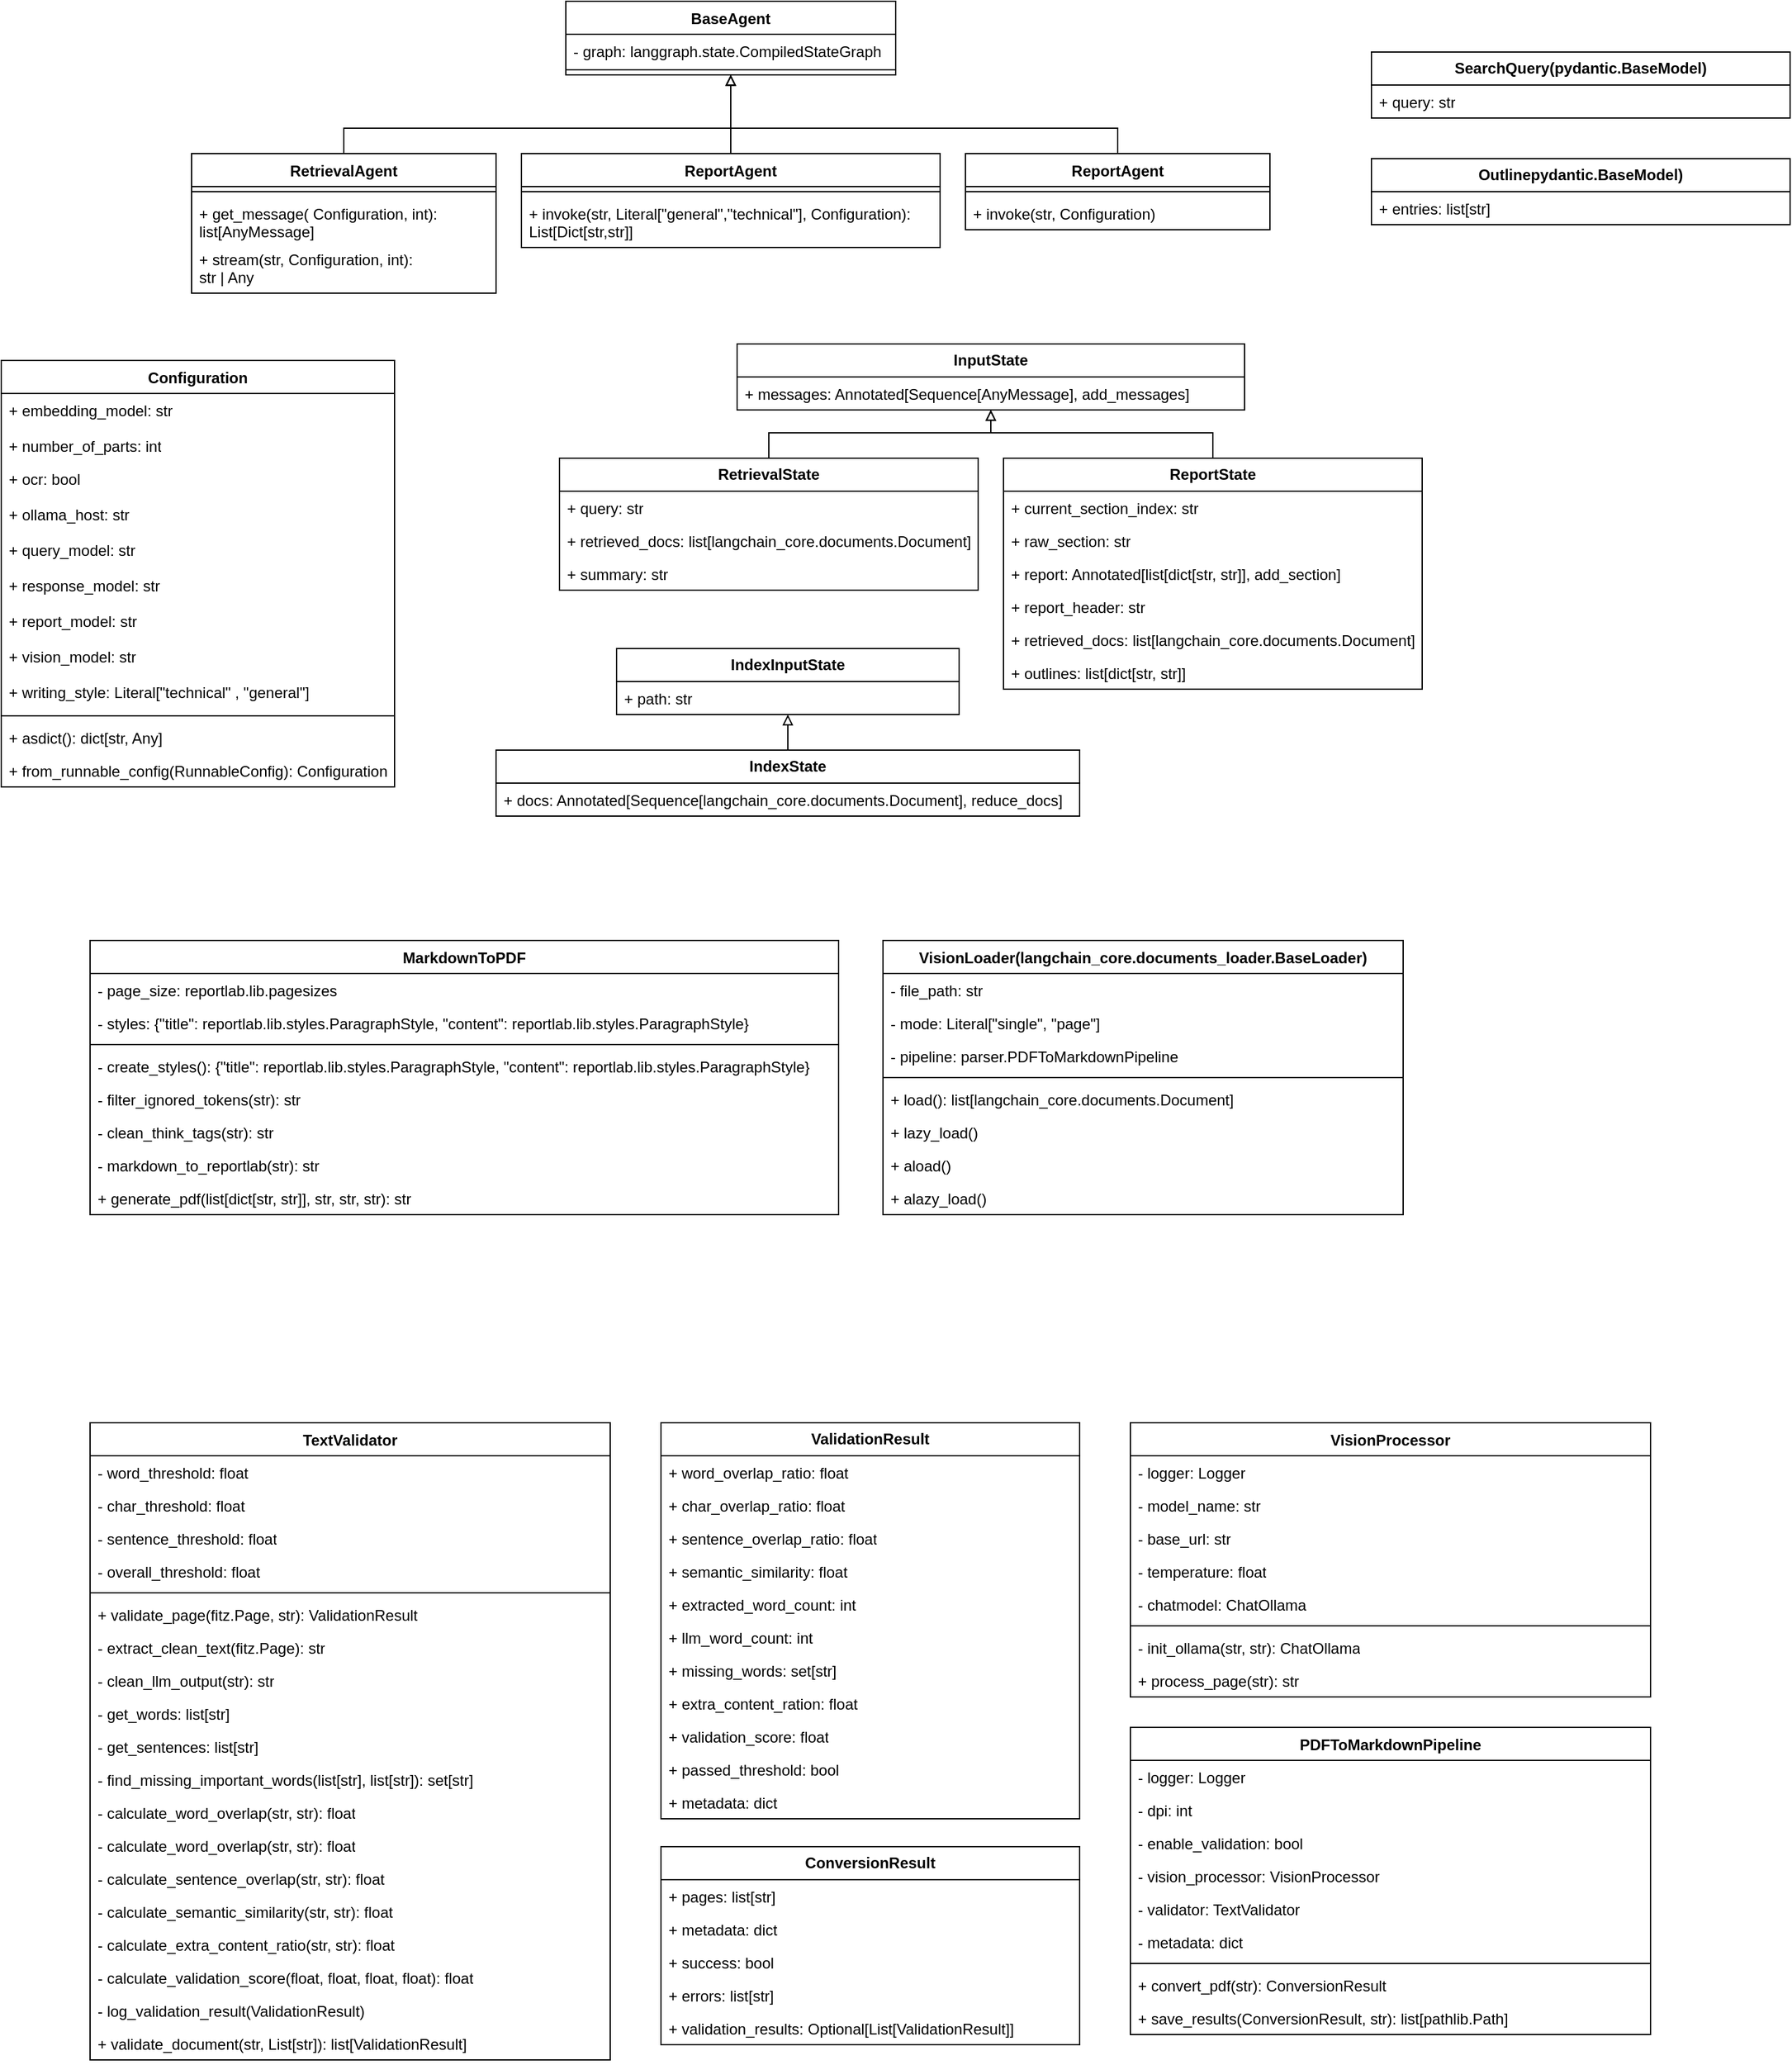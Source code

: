 <mxfile version="28.0.4" pages="5">
  <diagram name="All" id="D8Ysf72_npFpk2wjtKsd">
    <mxGraphModel dx="2623" dy="940" grid="1" gridSize="10" guides="1" tooltips="1" connect="1" arrows="1" fold="1" page="1" pageScale="1" pageWidth="850" pageHeight="1100" math="0" shadow="0">
      <root>
        <mxCell id="0" />
        <mxCell id="1" parent="0" />
        <mxCell id="qscbHSwR4hEmLI1HmZ41-1" value="BaseAgent" style="swimlane;fontStyle=1;align=center;verticalAlign=top;childLayout=stackLayout;horizontal=1;startSize=26;horizontalStack=0;resizeParent=1;resizeParentMax=0;resizeLast=0;collapsible=1;marginBottom=0;whiteSpace=wrap;html=1;" vertex="1" parent="1">
          <mxGeometry x="125" y="40" width="260" height="58" as="geometry" />
        </mxCell>
        <mxCell id="qscbHSwR4hEmLI1HmZ41-2" value="- graph: langgraph.state.CompiledStateGraph" style="text;strokeColor=none;fillColor=none;align=left;verticalAlign=top;spacingLeft=4;spacingRight=4;overflow=hidden;rotatable=0;points=[[0,0.5],[1,0.5]];portConstraint=eastwest;whiteSpace=wrap;html=1;" vertex="1" parent="qscbHSwR4hEmLI1HmZ41-1">
          <mxGeometry y="26" width="260" height="24" as="geometry" />
        </mxCell>
        <mxCell id="qscbHSwR4hEmLI1HmZ41-3" value="" style="line;strokeWidth=1;fillColor=none;align=left;verticalAlign=middle;spacingTop=-1;spacingLeft=3;spacingRight=3;rotatable=0;labelPosition=right;points=[];portConstraint=eastwest;strokeColor=inherit;" vertex="1" parent="qscbHSwR4hEmLI1HmZ41-1">
          <mxGeometry y="50" width="260" height="8" as="geometry" />
        </mxCell>
        <mxCell id="qscbHSwR4hEmLI1HmZ41-19" style="edgeStyle=orthogonalEdgeStyle;rounded=0;orthogonalLoop=1;jettySize=auto;html=1;entryX=0.5;entryY=1;entryDx=0;entryDy=0;endArrow=block;endFill=0;" edge="1" parent="1" source="qscbHSwR4hEmLI1HmZ41-4" target="qscbHSwR4hEmLI1HmZ41-1">
          <mxGeometry relative="1" as="geometry">
            <Array as="points">
              <mxPoint x="-50" y="140" />
              <mxPoint x="255" y="140" />
            </Array>
          </mxGeometry>
        </mxCell>
        <mxCell id="qscbHSwR4hEmLI1HmZ41-4" value="RetrievalAgent" style="swimlane;fontStyle=1;align=center;verticalAlign=top;childLayout=stackLayout;horizontal=1;startSize=26;horizontalStack=0;resizeParent=1;resizeParentMax=0;resizeLast=0;collapsible=1;marginBottom=0;whiteSpace=wrap;html=1;" vertex="1" parent="1">
          <mxGeometry x="-170" y="160" width="240" height="110" as="geometry" />
        </mxCell>
        <mxCell id="qscbHSwR4hEmLI1HmZ41-5" value="" style="line;strokeWidth=1;fillColor=none;align=left;verticalAlign=middle;spacingTop=-1;spacingLeft=3;spacingRight=3;rotatable=0;labelPosition=right;points=[];portConstraint=eastwest;strokeColor=inherit;" vertex="1" parent="qscbHSwR4hEmLI1HmZ41-4">
          <mxGeometry y="26" width="240" height="8" as="geometry" />
        </mxCell>
        <mxCell id="qscbHSwR4hEmLI1HmZ41-6" value="&lt;div&gt;+ get_message(&amp;nbsp;&lt;span style=&quot;background-color: transparent; color: light-dark(rgb(0, 0, 0), rgb(255, 255, 255));&quot;&gt;Configuration,&amp;nbsp;&lt;/span&gt;&lt;span style=&quot;background-color: transparent; color: light-dark(rgb(0, 0, 0), rgb(255, 255, 255));&quot;&gt;int):&lt;/span&gt;&lt;/div&gt;&lt;div&gt;list[AnyMessage]&lt;/div&gt;" style="text;strokeColor=none;fillColor=none;align=left;verticalAlign=top;spacingLeft=4;spacingRight=4;overflow=hidden;rotatable=0;points=[[0,0.5],[1,0.5]];portConstraint=eastwest;whiteSpace=wrap;html=1;" vertex="1" parent="qscbHSwR4hEmLI1HmZ41-4">
          <mxGeometry y="34" width="240" height="36" as="geometry" />
        </mxCell>
        <mxCell id="qscbHSwR4hEmLI1HmZ41-29" value="&lt;div&gt;&lt;span style=&quot;background-color: transparent; color: light-dark(rgb(0, 0, 0), rgb(255, 255, 255));&quot;&gt;+ stream(&lt;/span&gt;&lt;span style=&quot;background-color: transparent; color: light-dark(rgb(0, 0, 0), rgb(255, 255, 255));&quot;&gt;str,&amp;nbsp;&lt;/span&gt;&lt;span style=&quot;background-color: transparent; color: light-dark(rgb(0, 0, 0), rgb(255, 255, 255));&quot;&gt;Configuration,&amp;nbsp;&lt;/span&gt;&lt;span style=&quot;background-color: transparent; color: light-dark(rgb(0, 0, 0), rgb(255, 255, 255));&quot;&gt;int):&lt;/span&gt;&lt;/div&gt;&lt;div&gt;str | Any&lt;/div&gt;" style="text;strokeColor=none;fillColor=none;align=left;verticalAlign=top;spacingLeft=4;spacingRight=4;overflow=hidden;rotatable=0;points=[[0,0.5],[1,0.5]];portConstraint=eastwest;whiteSpace=wrap;html=1;" vertex="1" parent="qscbHSwR4hEmLI1HmZ41-4">
          <mxGeometry y="70" width="240" height="40" as="geometry" />
        </mxCell>
        <mxCell id="qscbHSwR4hEmLI1HmZ41-17" style="edgeStyle=orthogonalEdgeStyle;rounded=0;orthogonalLoop=1;jettySize=auto;html=1;entryX=0.5;entryY=1;entryDx=0;entryDy=0;endArrow=block;endFill=0;" edge="1" parent="1" source="qscbHSwR4hEmLI1HmZ41-7" target="qscbHSwR4hEmLI1HmZ41-1">
          <mxGeometry relative="1" as="geometry" />
        </mxCell>
        <mxCell id="qscbHSwR4hEmLI1HmZ41-7" value="ReportAgent" style="swimlane;fontStyle=1;align=center;verticalAlign=top;childLayout=stackLayout;horizontal=1;startSize=26;horizontalStack=0;resizeParent=1;resizeParentMax=0;resizeLast=0;collapsible=1;marginBottom=0;whiteSpace=wrap;html=1;" vertex="1" parent="1">
          <mxGeometry x="90" y="160" width="330" height="74" as="geometry" />
        </mxCell>
        <mxCell id="qscbHSwR4hEmLI1HmZ41-8" value="" style="line;strokeWidth=1;fillColor=none;align=left;verticalAlign=middle;spacingTop=-1;spacingLeft=3;spacingRight=3;rotatable=0;labelPosition=right;points=[];portConstraint=eastwest;strokeColor=inherit;" vertex="1" parent="qscbHSwR4hEmLI1HmZ41-7">
          <mxGeometry y="26" width="330" height="8" as="geometry" />
        </mxCell>
        <mxCell id="qscbHSwR4hEmLI1HmZ41-9" value="&lt;div&gt;+ invoke(&lt;span style=&quot;background-color: transparent; color: light-dark(rgb(0, 0, 0), rgb(255, 255, 255));&quot;&gt;str, L&lt;/span&gt;&lt;span style=&quot;background-color: transparent; color: light-dark(rgb(0, 0, 0), rgb(255, 255, 255));&quot;&gt;iteral[&quot;general&quot;,&quot;technical&quot;],&amp;nbsp;&lt;/span&gt;&lt;span style=&quot;background-color: transparent; color: light-dark(rgb(0, 0, 0), rgb(255, 255, 255));&quot;&gt;Configuration):&lt;/span&gt;&lt;/div&gt;&lt;div&gt;List[Dict[str,str]]&lt;/div&gt;" style="text;strokeColor=none;fillColor=none;align=left;verticalAlign=top;spacingLeft=4;spacingRight=4;overflow=hidden;rotatable=0;points=[[0,0.5],[1,0.5]];portConstraint=eastwest;whiteSpace=wrap;html=1;" vertex="1" parent="qscbHSwR4hEmLI1HmZ41-7">
          <mxGeometry y="34" width="330" height="40" as="geometry" />
        </mxCell>
        <mxCell id="qscbHSwR4hEmLI1HmZ41-18" style="edgeStyle=orthogonalEdgeStyle;rounded=0;orthogonalLoop=1;jettySize=auto;html=1;entryX=0.5;entryY=1;entryDx=0;entryDy=0;endArrow=block;endFill=0;" edge="1" parent="1" source="qscbHSwR4hEmLI1HmZ41-13" target="qscbHSwR4hEmLI1HmZ41-1">
          <mxGeometry relative="1" as="geometry">
            <Array as="points">
              <mxPoint x="560" y="140" />
              <mxPoint x="255" y="140" />
            </Array>
          </mxGeometry>
        </mxCell>
        <mxCell id="qscbHSwR4hEmLI1HmZ41-13" value="ReportAgent" style="swimlane;fontStyle=1;align=center;verticalAlign=top;childLayout=stackLayout;horizontal=1;startSize=26;horizontalStack=0;resizeParent=1;resizeParentMax=0;resizeLast=0;collapsible=1;marginBottom=0;whiteSpace=wrap;html=1;" vertex="1" parent="1">
          <mxGeometry x="440" y="160" width="240" height="60" as="geometry" />
        </mxCell>
        <mxCell id="qscbHSwR4hEmLI1HmZ41-14" value="" style="line;strokeWidth=1;fillColor=none;align=left;verticalAlign=middle;spacingTop=-1;spacingLeft=3;spacingRight=3;rotatable=0;labelPosition=right;points=[];portConstraint=eastwest;strokeColor=inherit;" vertex="1" parent="qscbHSwR4hEmLI1HmZ41-13">
          <mxGeometry y="26" width="240" height="8" as="geometry" />
        </mxCell>
        <mxCell id="qscbHSwR4hEmLI1HmZ41-15" value="&lt;div&gt;+ invoke(&lt;span style=&quot;background-color: transparent; color: light-dark(rgb(0, 0, 0), rgb(255, 255, 255));&quot;&gt;str,&amp;nbsp;&lt;/span&gt;&lt;span style=&quot;background-color: transparent; color: light-dark(rgb(0, 0, 0), rgb(255, 255, 255));&quot;&gt;Configuration)&lt;/span&gt;&lt;/div&gt;" style="text;strokeColor=none;fillColor=none;align=left;verticalAlign=top;spacingLeft=4;spacingRight=4;overflow=hidden;rotatable=0;points=[[0,0.5],[1,0.5]];portConstraint=eastwest;whiteSpace=wrap;html=1;" vertex="1" parent="qscbHSwR4hEmLI1HmZ41-13">
          <mxGeometry y="34" width="240" height="26" as="geometry" />
        </mxCell>
        <mxCell id="qscbHSwR4hEmLI1HmZ41-24" value="Configuration" style="swimlane;fontStyle=1;align=center;verticalAlign=top;childLayout=stackLayout;horizontal=1;startSize=26;horizontalStack=0;resizeParent=1;resizeParentMax=0;resizeLast=0;collapsible=1;marginBottom=0;whiteSpace=wrap;html=1;" vertex="1" parent="1">
          <mxGeometry x="-320" y="323" width="310" height="336" as="geometry" />
        </mxCell>
        <mxCell id="qscbHSwR4hEmLI1HmZ41-32" value="+ embedding_model: str" style="text;strokeColor=none;fillColor=none;align=left;verticalAlign=top;spacingLeft=4;spacingRight=4;overflow=hidden;rotatable=0;points=[[0,0.5],[1,0.5]];portConstraint=eastwest;whiteSpace=wrap;html=1;" vertex="1" parent="qscbHSwR4hEmLI1HmZ41-24">
          <mxGeometry y="26" width="310" height="28" as="geometry" />
        </mxCell>
        <mxCell id="qscbHSwR4hEmLI1HmZ41-25" value="+ number_of_parts: int" style="text;strokeColor=none;fillColor=none;align=left;verticalAlign=top;spacingLeft=4;spacingRight=4;overflow=hidden;rotatable=0;points=[[0,0.5],[1,0.5]];portConstraint=eastwest;whiteSpace=wrap;html=1;" vertex="1" parent="qscbHSwR4hEmLI1HmZ41-24">
          <mxGeometry y="54" width="310" height="26" as="geometry" />
        </mxCell>
        <mxCell id="qscbHSwR4hEmLI1HmZ41-31" value="+ ocr: bool" style="text;strokeColor=none;fillColor=none;align=left;verticalAlign=top;spacingLeft=4;spacingRight=4;overflow=hidden;rotatable=0;points=[[0,0.5],[1,0.5]];portConstraint=eastwest;whiteSpace=wrap;html=1;" vertex="1" parent="qscbHSwR4hEmLI1HmZ41-24">
          <mxGeometry y="80" width="310" height="28" as="geometry" />
        </mxCell>
        <mxCell id="qscbHSwR4hEmLI1HmZ41-28" value="+ ollama_host: str" style="text;strokeColor=none;fillColor=none;align=left;verticalAlign=top;spacingLeft=4;spacingRight=4;overflow=hidden;rotatable=0;points=[[0,0.5],[1,0.5]];portConstraint=eastwest;whiteSpace=wrap;html=1;" vertex="1" parent="qscbHSwR4hEmLI1HmZ41-24">
          <mxGeometry y="108" width="310" height="28" as="geometry" />
        </mxCell>
        <mxCell id="qscbHSwR4hEmLI1HmZ41-35" value="+ query_model: str" style="text;strokeColor=none;fillColor=none;align=left;verticalAlign=top;spacingLeft=4;spacingRight=4;overflow=hidden;rotatable=0;points=[[0,0.5],[1,0.5]];portConstraint=eastwest;whiteSpace=wrap;html=1;" vertex="1" parent="qscbHSwR4hEmLI1HmZ41-24">
          <mxGeometry y="136" width="310" height="28" as="geometry" />
        </mxCell>
        <mxCell id="qscbHSwR4hEmLI1HmZ41-33" value="+ response_model: str" style="text;strokeColor=none;fillColor=none;align=left;verticalAlign=top;spacingLeft=4;spacingRight=4;overflow=hidden;rotatable=0;points=[[0,0.5],[1,0.5]];portConstraint=eastwest;whiteSpace=wrap;html=1;" vertex="1" parent="qscbHSwR4hEmLI1HmZ41-24">
          <mxGeometry y="164" width="310" height="28" as="geometry" />
        </mxCell>
        <mxCell id="qscbHSwR4hEmLI1HmZ41-34" value="+ report_model: str" style="text;strokeColor=none;fillColor=none;align=left;verticalAlign=top;spacingLeft=4;spacingRight=4;overflow=hidden;rotatable=0;points=[[0,0.5],[1,0.5]];portConstraint=eastwest;whiteSpace=wrap;html=1;" vertex="1" parent="qscbHSwR4hEmLI1HmZ41-24">
          <mxGeometry y="192" width="310" height="28" as="geometry" />
        </mxCell>
        <mxCell id="qscbHSwR4hEmLI1HmZ41-36" value="+ vision_model: str" style="text;strokeColor=none;fillColor=none;align=left;verticalAlign=top;spacingLeft=4;spacingRight=4;overflow=hidden;rotatable=0;points=[[0,0.5],[1,0.5]];portConstraint=eastwest;whiteSpace=wrap;html=1;" vertex="1" parent="qscbHSwR4hEmLI1HmZ41-24">
          <mxGeometry y="220" width="310" height="28" as="geometry" />
        </mxCell>
        <mxCell id="qscbHSwR4hEmLI1HmZ41-30" value="+ writing_style: Literal[&quot;technical&quot; , &quot;general&quot;]" style="text;strokeColor=none;fillColor=none;align=left;verticalAlign=top;spacingLeft=4;spacingRight=4;overflow=hidden;rotatable=0;points=[[0,0.5],[1,0.5]];portConstraint=eastwest;whiteSpace=wrap;html=1;" vertex="1" parent="qscbHSwR4hEmLI1HmZ41-24">
          <mxGeometry y="248" width="310" height="28" as="geometry" />
        </mxCell>
        <mxCell id="qscbHSwR4hEmLI1HmZ41-26" value="" style="line;strokeWidth=1;fillColor=none;align=left;verticalAlign=middle;spacingTop=-1;spacingLeft=3;spacingRight=3;rotatable=0;labelPosition=right;points=[];portConstraint=eastwest;strokeColor=inherit;" vertex="1" parent="qscbHSwR4hEmLI1HmZ41-24">
          <mxGeometry y="276" width="310" height="8" as="geometry" />
        </mxCell>
        <mxCell id="qscbHSwR4hEmLI1HmZ41-27" value="+ asdict(): dict[str, Any]" style="text;strokeColor=none;fillColor=none;align=left;verticalAlign=top;spacingLeft=4;spacingRight=4;overflow=hidden;rotatable=0;points=[[0,0.5],[1,0.5]];portConstraint=eastwest;whiteSpace=wrap;html=1;" vertex="1" parent="qscbHSwR4hEmLI1HmZ41-24">
          <mxGeometry y="284" width="310" height="26" as="geometry" />
        </mxCell>
        <mxCell id="qscbHSwR4hEmLI1HmZ41-37" value="+ from_runnable_config(RunnableConfig): Configuration" style="text;strokeColor=none;fillColor=none;align=left;verticalAlign=top;spacingLeft=4;spacingRight=4;overflow=hidden;rotatable=0;points=[[0,0.5],[1,0.5]];portConstraint=eastwest;whiteSpace=wrap;html=1;" vertex="1" parent="qscbHSwR4hEmLI1HmZ41-24">
          <mxGeometry y="310" width="310" height="26" as="geometry" />
        </mxCell>
        <mxCell id="qscbHSwR4hEmLI1HmZ41-42" value="&lt;b&gt;InputState&lt;/b&gt;" style="swimlane;fontStyle=0;childLayout=stackLayout;horizontal=1;startSize=26;fillColor=none;horizontalStack=0;resizeParent=1;resizeParentMax=0;resizeLast=0;collapsible=1;marginBottom=0;whiteSpace=wrap;html=1;" vertex="1" parent="1">
          <mxGeometry x="260" y="310" width="400" height="52" as="geometry" />
        </mxCell>
        <mxCell id="qscbHSwR4hEmLI1HmZ41-43" value="+ messages: Annotated[Sequence[AnyMessage], add_messages]" style="text;strokeColor=none;fillColor=none;align=left;verticalAlign=top;spacingLeft=4;spacingRight=4;overflow=hidden;rotatable=0;points=[[0,0.5],[1,0.5]];portConstraint=eastwest;whiteSpace=wrap;html=1;" vertex="1" parent="qscbHSwR4hEmLI1HmZ41-42">
          <mxGeometry y="26" width="400" height="26" as="geometry" />
        </mxCell>
        <mxCell id="qscbHSwR4hEmLI1HmZ41-70" style="edgeStyle=orthogonalEdgeStyle;rounded=0;orthogonalLoop=1;jettySize=auto;html=1;entryX=0.5;entryY=1;entryDx=0;entryDy=0;endArrow=block;endFill=0;" edge="1" parent="1" source="qscbHSwR4hEmLI1HmZ41-46" target="qscbHSwR4hEmLI1HmZ41-42">
          <mxGeometry relative="1" as="geometry" />
        </mxCell>
        <mxCell id="qscbHSwR4hEmLI1HmZ41-46" value="&lt;b&gt;RetrievalState&lt;/b&gt;" style="swimlane;fontStyle=0;childLayout=stackLayout;horizontal=1;startSize=26;fillColor=none;horizontalStack=0;resizeParent=1;resizeParentMax=0;resizeLast=0;collapsible=1;marginBottom=0;whiteSpace=wrap;html=1;" vertex="1" parent="1">
          <mxGeometry x="120" y="400" width="330" height="104" as="geometry" />
        </mxCell>
        <mxCell id="qscbHSwR4hEmLI1HmZ41-48" value="+ query: str" style="text;strokeColor=none;fillColor=none;align=left;verticalAlign=top;spacingLeft=4;spacingRight=4;overflow=hidden;rotatable=0;points=[[0,0.5],[1,0.5]];portConstraint=eastwest;whiteSpace=wrap;html=1;" vertex="1" parent="qscbHSwR4hEmLI1HmZ41-46">
          <mxGeometry y="26" width="330" height="26" as="geometry" />
        </mxCell>
        <mxCell id="qscbHSwR4hEmLI1HmZ41-47" value="+ retrieved_docs: list[langchain_core.documents.Document]" style="text;strokeColor=none;fillColor=none;align=left;verticalAlign=top;spacingLeft=4;spacingRight=4;overflow=hidden;rotatable=0;points=[[0,0.5],[1,0.5]];portConstraint=eastwest;whiteSpace=wrap;html=1;" vertex="1" parent="qscbHSwR4hEmLI1HmZ41-46">
          <mxGeometry y="52" width="330" height="26" as="geometry" />
        </mxCell>
        <mxCell id="qscbHSwR4hEmLI1HmZ41-49" value="+ summary: str" style="text;strokeColor=none;fillColor=none;align=left;verticalAlign=top;spacingLeft=4;spacingRight=4;overflow=hidden;rotatable=0;points=[[0,0.5],[1,0.5]];portConstraint=eastwest;whiteSpace=wrap;html=1;" vertex="1" parent="qscbHSwR4hEmLI1HmZ41-46">
          <mxGeometry y="78" width="330" height="26" as="geometry" />
        </mxCell>
        <mxCell id="qscbHSwR4hEmLI1HmZ41-94" style="edgeStyle=orthogonalEdgeStyle;rounded=0;orthogonalLoop=1;jettySize=auto;html=1;endArrow=block;endFill=0;" edge="1" parent="1" source="qscbHSwR4hEmLI1HmZ41-50" target="qscbHSwR4hEmLI1HmZ41-42">
          <mxGeometry relative="1" as="geometry" />
        </mxCell>
        <mxCell id="qscbHSwR4hEmLI1HmZ41-50" value="&lt;b&gt;ReportState&lt;/b&gt;" style="swimlane;fontStyle=0;childLayout=stackLayout;horizontal=1;startSize=26;fillColor=none;horizontalStack=0;resizeParent=1;resizeParentMax=0;resizeLast=0;collapsible=1;marginBottom=0;whiteSpace=wrap;html=1;" vertex="1" parent="1">
          <mxGeometry x="470" y="400" width="330" height="182" as="geometry" />
        </mxCell>
        <mxCell id="qscbHSwR4hEmLI1HmZ41-60" value="+ current_section_index: str" style="text;strokeColor=none;fillColor=none;align=left;verticalAlign=top;spacingLeft=4;spacingRight=4;overflow=hidden;rotatable=0;points=[[0,0.5],[1,0.5]];portConstraint=eastwest;whiteSpace=wrap;html=1;" vertex="1" parent="qscbHSwR4hEmLI1HmZ41-50">
          <mxGeometry y="26" width="330" height="26" as="geometry" />
        </mxCell>
        <mxCell id="qscbHSwR4hEmLI1HmZ41-59" value="+ raw_section: str" style="text;strokeColor=none;fillColor=none;align=left;verticalAlign=top;spacingLeft=4;spacingRight=4;overflow=hidden;rotatable=0;points=[[0,0.5],[1,0.5]];portConstraint=eastwest;whiteSpace=wrap;html=1;" vertex="1" parent="qscbHSwR4hEmLI1HmZ41-50">
          <mxGeometry y="52" width="330" height="26" as="geometry" />
        </mxCell>
        <mxCell id="qscbHSwR4hEmLI1HmZ41-52" value="+ report: Annotated[list[dict[str, str]], add_section]" style="text;strokeColor=none;fillColor=none;align=left;verticalAlign=top;spacingLeft=4;spacingRight=4;overflow=hidden;rotatable=0;points=[[0,0.5],[1,0.5]];portConstraint=eastwest;whiteSpace=wrap;html=1;" vertex="1" parent="qscbHSwR4hEmLI1HmZ41-50">
          <mxGeometry y="78" width="330" height="26" as="geometry" />
        </mxCell>
        <mxCell id="qscbHSwR4hEmLI1HmZ41-58" value="+ report_header: str" style="text;strokeColor=none;fillColor=none;align=left;verticalAlign=top;spacingLeft=4;spacingRight=4;overflow=hidden;rotatable=0;points=[[0,0.5],[1,0.5]];portConstraint=eastwest;whiteSpace=wrap;html=1;" vertex="1" parent="qscbHSwR4hEmLI1HmZ41-50">
          <mxGeometry y="104" width="330" height="26" as="geometry" />
        </mxCell>
        <mxCell id="qscbHSwR4hEmLI1HmZ41-53" value="+ retrieved_docs: list[langchain_core.documents.Document]" style="text;strokeColor=none;fillColor=none;align=left;verticalAlign=top;spacingLeft=4;spacingRight=4;overflow=hidden;rotatable=0;points=[[0,0.5],[1,0.5]];portConstraint=eastwest;whiteSpace=wrap;html=1;" vertex="1" parent="qscbHSwR4hEmLI1HmZ41-50">
          <mxGeometry y="130" width="330" height="26" as="geometry" />
        </mxCell>
        <mxCell id="qscbHSwR4hEmLI1HmZ41-51" value="+ outlines: list[dict[str, str]]" style="text;strokeColor=none;fillColor=none;align=left;verticalAlign=top;spacingLeft=4;spacingRight=4;overflow=hidden;rotatable=0;points=[[0,0.5],[1,0.5]];portConstraint=eastwest;whiteSpace=wrap;html=1;" vertex="1" parent="qscbHSwR4hEmLI1HmZ41-50">
          <mxGeometry y="156" width="330" height="26" as="geometry" />
        </mxCell>
        <mxCell id="qscbHSwR4hEmLI1HmZ41-61" value="&lt;b&gt;IndexInputState&lt;/b&gt;" style="swimlane;fontStyle=0;childLayout=stackLayout;horizontal=1;startSize=26;fillColor=none;horizontalStack=0;resizeParent=1;resizeParentMax=0;resizeLast=0;collapsible=1;marginBottom=0;whiteSpace=wrap;html=1;" vertex="1" parent="1">
          <mxGeometry x="165" y="550" width="270" height="52" as="geometry" />
        </mxCell>
        <mxCell id="qscbHSwR4hEmLI1HmZ41-62" value="+ path: str" style="text;strokeColor=none;fillColor=none;align=left;verticalAlign=top;spacingLeft=4;spacingRight=4;overflow=hidden;rotatable=0;points=[[0,0.5],[1,0.5]];portConstraint=eastwest;whiteSpace=wrap;html=1;" vertex="1" parent="qscbHSwR4hEmLI1HmZ41-61">
          <mxGeometry y="26" width="270" height="26" as="geometry" />
        </mxCell>
        <mxCell id="qscbHSwR4hEmLI1HmZ41-74" style="edgeStyle=orthogonalEdgeStyle;rounded=0;orthogonalLoop=1;jettySize=auto;html=1;entryX=0.5;entryY=1;entryDx=0;entryDy=0;endArrow=block;endFill=0;" edge="1" parent="1" source="qscbHSwR4hEmLI1HmZ41-68" target="qscbHSwR4hEmLI1HmZ41-61">
          <mxGeometry relative="1" as="geometry" />
        </mxCell>
        <mxCell id="qscbHSwR4hEmLI1HmZ41-68" value="&lt;b&gt;IndexState&lt;/b&gt;" style="swimlane;fontStyle=0;childLayout=stackLayout;horizontal=1;startSize=26;fillColor=none;horizontalStack=0;resizeParent=1;resizeParentMax=0;resizeLast=0;collapsible=1;marginBottom=0;whiteSpace=wrap;html=1;" vertex="1" parent="1">
          <mxGeometry x="70" y="630" width="460" height="52" as="geometry" />
        </mxCell>
        <mxCell id="qscbHSwR4hEmLI1HmZ41-69" value="+ docs: Annotated[Sequence[langchain_core.documents.Document], reduce_docs]" style="text;strokeColor=none;fillColor=none;align=left;verticalAlign=top;spacingLeft=4;spacingRight=4;overflow=hidden;rotatable=0;points=[[0,0.5],[1,0.5]];portConstraint=eastwest;whiteSpace=wrap;html=1;" vertex="1" parent="qscbHSwR4hEmLI1HmZ41-68">
          <mxGeometry y="26" width="460" height="26" as="geometry" />
        </mxCell>
        <mxCell id="qscbHSwR4hEmLI1HmZ41-75" value="MarkdownToPDF" style="swimlane;fontStyle=1;align=center;verticalAlign=top;childLayout=stackLayout;horizontal=1;startSize=26;horizontalStack=0;resizeParent=1;resizeParentMax=0;resizeLast=0;collapsible=1;marginBottom=0;whiteSpace=wrap;html=1;" vertex="1" parent="1">
          <mxGeometry x="-250" y="780" width="590" height="216" as="geometry" />
        </mxCell>
        <mxCell id="qscbHSwR4hEmLI1HmZ41-76" value="- page_size: reportlab.lib.pagesizes" style="text;strokeColor=none;fillColor=none;align=left;verticalAlign=top;spacingLeft=4;spacingRight=4;overflow=hidden;rotatable=0;points=[[0,0.5],[1,0.5]];portConstraint=eastwest;whiteSpace=wrap;html=1;" vertex="1" parent="qscbHSwR4hEmLI1HmZ41-75">
          <mxGeometry y="26" width="590" height="26" as="geometry" />
        </mxCell>
        <mxCell id="qscbHSwR4hEmLI1HmZ41-79" value="- styles: {&quot;title&quot;: reportlab.lib.styles.ParagraphStyle, &quot;content&quot;: reportlab.lib.styles.ParagraphStyle}" style="text;strokeColor=none;fillColor=none;align=left;verticalAlign=top;spacingLeft=4;spacingRight=4;overflow=hidden;rotatable=0;points=[[0,0.5],[1,0.5]];portConstraint=eastwest;whiteSpace=wrap;html=1;" vertex="1" parent="qscbHSwR4hEmLI1HmZ41-75">
          <mxGeometry y="52" width="590" height="26" as="geometry" />
        </mxCell>
        <mxCell id="qscbHSwR4hEmLI1HmZ41-77" value="" style="line;strokeWidth=1;fillColor=none;align=left;verticalAlign=middle;spacingTop=-1;spacingLeft=3;spacingRight=3;rotatable=0;labelPosition=right;points=[];portConstraint=eastwest;strokeColor=inherit;" vertex="1" parent="qscbHSwR4hEmLI1HmZ41-75">
          <mxGeometry y="78" width="590" height="8" as="geometry" />
        </mxCell>
        <mxCell id="qscbHSwR4hEmLI1HmZ41-78" value="- create_styles(): {&quot;title&quot;: reportlab.lib.styles.ParagraphStyle, &quot;content&quot;: reportlab.lib.styles.ParagraphStyle}" style="text;strokeColor=none;fillColor=none;align=left;verticalAlign=top;spacingLeft=4;spacingRight=4;overflow=hidden;rotatable=0;points=[[0,0.5],[1,0.5]];portConstraint=eastwest;whiteSpace=wrap;html=1;" vertex="1" parent="qscbHSwR4hEmLI1HmZ41-75">
          <mxGeometry y="86" width="590" height="26" as="geometry" />
        </mxCell>
        <mxCell id="qscbHSwR4hEmLI1HmZ41-80" value="- filter_ignored_tokens(str): str&lt;span style=&quot;color: rgba(0, 0, 0, 0); font-family: monospace; font-size: 0px; text-wrap-mode: nowrap;&quot;&gt;%3CmxGraphModel%3E%3Croot%3E%3CmxCell%20id%3D%220%22%2F%3E%3CmxCell%20id%3D%221%22%20parent%3D%220%22%2F%3E%3CmxCell%20id%3D%222%22%20value%3D%22-%20create_styles()%3A%20%7B%26quot%3Btitle%26quot%3B%3A%20reportlab.lib.styles.ParagraphStyle%2C%20%26quot%3Bcontent%26quot%3B%3A%20reportlab.lib.styles.ParagraphStyle%7D%22%20style%3D%22text%3BstrokeColor%3Dnone%3BfillColor%3Dnone%3Balign%3Dleft%3BverticalAlign%3Dtop%3BspacingLeft%3D4%3BspacingRight%3D4%3Boverflow%3Dhidden%3Brotatable%3D0%3Bpoints%3D%5B%5B0%2C0.5%5D%2C%5B1%2C0.5%5D%5D%3BportConstraint%3Deastwest%3BwhiteSpace%3Dwrap%3Bhtml%3D1%3B%22%20vertex%3D%221%22%20parent%3D%221%22%3E%3CmxGeometry%20x%3D%22-240%22%20y%3D%22876%22%20width%3D%22590%22%20height%3D%2226%22%20as%3D%22geometry%22%2F%3E%3C%2FmxCell%3E%3C%2Froot%3E%3C%2FmxGraphModel%3E&lt;/span&gt;" style="text;strokeColor=none;fillColor=none;align=left;verticalAlign=top;spacingLeft=4;spacingRight=4;overflow=hidden;rotatable=0;points=[[0,0.5],[1,0.5]];portConstraint=eastwest;whiteSpace=wrap;html=1;" vertex="1" parent="qscbHSwR4hEmLI1HmZ41-75">
          <mxGeometry y="112" width="590" height="26" as="geometry" />
        </mxCell>
        <mxCell id="qscbHSwR4hEmLI1HmZ41-81" value="- clean_think_tags(str): str" style="text;strokeColor=none;fillColor=none;align=left;verticalAlign=top;spacingLeft=4;spacingRight=4;overflow=hidden;rotatable=0;points=[[0,0.5],[1,0.5]];portConstraint=eastwest;whiteSpace=wrap;html=1;" vertex="1" parent="qscbHSwR4hEmLI1HmZ41-75">
          <mxGeometry y="138" width="590" height="26" as="geometry" />
        </mxCell>
        <mxCell id="qscbHSwR4hEmLI1HmZ41-82" value="- markdown_to_reportlab(str): str" style="text;strokeColor=none;fillColor=none;align=left;verticalAlign=top;spacingLeft=4;spacingRight=4;overflow=hidden;rotatable=0;points=[[0,0.5],[1,0.5]];portConstraint=eastwest;whiteSpace=wrap;html=1;" vertex="1" parent="qscbHSwR4hEmLI1HmZ41-75">
          <mxGeometry y="164" width="590" height="26" as="geometry" />
        </mxCell>
        <mxCell id="qscbHSwR4hEmLI1HmZ41-83" value="+ generate_pdf(list[dict[str, str]], str, str, str): str" style="text;strokeColor=none;fillColor=none;align=left;verticalAlign=top;spacingLeft=4;spacingRight=4;overflow=hidden;rotatable=0;points=[[0,0.5],[1,0.5]];portConstraint=eastwest;whiteSpace=wrap;html=1;" vertex="1" parent="qscbHSwR4hEmLI1HmZ41-75">
          <mxGeometry y="190" width="590" height="26" as="geometry" />
        </mxCell>
        <mxCell id="qscbHSwR4hEmLI1HmZ41-84" value="VisionLoader(langchain_core.documents_loader.BaseLoader)" style="swimlane;fontStyle=1;align=center;verticalAlign=top;childLayout=stackLayout;horizontal=1;startSize=26;horizontalStack=0;resizeParent=1;resizeParentMax=0;resizeLast=0;collapsible=1;marginBottom=0;whiteSpace=wrap;html=1;" vertex="1" parent="1">
          <mxGeometry x="375" y="780" width="410" height="216" as="geometry" />
        </mxCell>
        <mxCell id="qscbHSwR4hEmLI1HmZ41-85" value="- file_path: str" style="text;strokeColor=none;fillColor=none;align=left;verticalAlign=top;spacingLeft=4;spacingRight=4;overflow=hidden;rotatable=0;points=[[0,0.5],[1,0.5]];portConstraint=eastwest;whiteSpace=wrap;html=1;" vertex="1" parent="qscbHSwR4hEmLI1HmZ41-84">
          <mxGeometry y="26" width="410" height="26" as="geometry" />
        </mxCell>
        <mxCell id="qscbHSwR4hEmLI1HmZ41-93" value="- mode: Literal[&quot;single&quot;, &quot;page&quot;]" style="text;strokeColor=none;fillColor=none;align=left;verticalAlign=top;spacingLeft=4;spacingRight=4;overflow=hidden;rotatable=0;points=[[0,0.5],[1,0.5]];portConstraint=eastwest;whiteSpace=wrap;html=1;" vertex="1" parent="qscbHSwR4hEmLI1HmZ41-84">
          <mxGeometry y="52" width="410" height="26" as="geometry" />
        </mxCell>
        <mxCell id="qscbHSwR4hEmLI1HmZ41-86" value="- pipeline: parser.PDFToMarkdownPipeline" style="text;strokeColor=none;fillColor=none;align=left;verticalAlign=top;spacingLeft=4;spacingRight=4;overflow=hidden;rotatable=0;points=[[0,0.5],[1,0.5]];portConstraint=eastwest;whiteSpace=wrap;html=1;" vertex="1" parent="qscbHSwR4hEmLI1HmZ41-84">
          <mxGeometry y="78" width="410" height="26" as="geometry" />
        </mxCell>
        <mxCell id="qscbHSwR4hEmLI1HmZ41-87" value="" style="line;strokeWidth=1;fillColor=none;align=left;verticalAlign=middle;spacingTop=-1;spacingLeft=3;spacingRight=3;rotatable=0;labelPosition=right;points=[];portConstraint=eastwest;strokeColor=inherit;" vertex="1" parent="qscbHSwR4hEmLI1HmZ41-84">
          <mxGeometry y="104" width="410" height="8" as="geometry" />
        </mxCell>
        <mxCell id="qscbHSwR4hEmLI1HmZ41-88" value="+ load(): list[langchain_core.documents.Document]" style="text;strokeColor=none;fillColor=none;align=left;verticalAlign=top;spacingLeft=4;spacingRight=4;overflow=hidden;rotatable=0;points=[[0,0.5],[1,0.5]];portConstraint=eastwest;whiteSpace=wrap;html=1;" vertex="1" parent="qscbHSwR4hEmLI1HmZ41-84">
          <mxGeometry y="112" width="410" height="26" as="geometry" />
        </mxCell>
        <mxCell id="qscbHSwR4hEmLI1HmZ41-96" value="+ lazy_load()" style="text;strokeColor=none;fillColor=none;align=left;verticalAlign=top;spacingLeft=4;spacingRight=4;overflow=hidden;rotatable=0;points=[[0,0.5],[1,0.5]];portConstraint=eastwest;whiteSpace=wrap;html=1;" vertex="1" parent="qscbHSwR4hEmLI1HmZ41-84">
          <mxGeometry y="138" width="410" height="26" as="geometry" />
        </mxCell>
        <mxCell id="qscbHSwR4hEmLI1HmZ41-97" value="+ aload()" style="text;strokeColor=none;fillColor=none;align=left;verticalAlign=top;spacingLeft=4;spacingRight=4;overflow=hidden;rotatable=0;points=[[0,0.5],[1,0.5]];portConstraint=eastwest;whiteSpace=wrap;html=1;" vertex="1" parent="qscbHSwR4hEmLI1HmZ41-84">
          <mxGeometry y="164" width="410" height="26" as="geometry" />
        </mxCell>
        <mxCell id="qscbHSwR4hEmLI1HmZ41-98" value="+ alazy_load()" style="text;strokeColor=none;fillColor=none;align=left;verticalAlign=top;spacingLeft=4;spacingRight=4;overflow=hidden;rotatable=0;points=[[0,0.5],[1,0.5]];portConstraint=eastwest;whiteSpace=wrap;html=1;" vertex="1" parent="qscbHSwR4hEmLI1HmZ41-84">
          <mxGeometry y="190" width="410" height="26" as="geometry" />
        </mxCell>
        <mxCell id="qscbHSwR4hEmLI1HmZ41-99" value="&lt;b&gt;ValidationResult&lt;/b&gt;" style="swimlane;fontStyle=0;childLayout=stackLayout;horizontal=1;startSize=26;fillColor=none;horizontalStack=0;resizeParent=1;resizeParentMax=0;resizeLast=0;collapsible=1;marginBottom=0;whiteSpace=wrap;html=1;" vertex="1" parent="1">
          <mxGeometry x="200" y="1160" width="330" height="312" as="geometry" />
        </mxCell>
        <mxCell id="qscbHSwR4hEmLI1HmZ41-100" value="+ word_overlap_ratio: float" style="text;strokeColor=none;fillColor=none;align=left;verticalAlign=top;spacingLeft=4;spacingRight=4;overflow=hidden;rotatable=0;points=[[0,0.5],[1,0.5]];portConstraint=eastwest;whiteSpace=wrap;html=1;" vertex="1" parent="qscbHSwR4hEmLI1HmZ41-99">
          <mxGeometry y="26" width="330" height="26" as="geometry" />
        </mxCell>
        <mxCell id="qscbHSwR4hEmLI1HmZ41-101" value="+ char_overlap_ratio: float" style="text;strokeColor=none;fillColor=none;align=left;verticalAlign=top;spacingLeft=4;spacingRight=4;overflow=hidden;rotatable=0;points=[[0,0.5],[1,0.5]];portConstraint=eastwest;whiteSpace=wrap;html=1;" vertex="1" parent="qscbHSwR4hEmLI1HmZ41-99">
          <mxGeometry y="52" width="330" height="26" as="geometry" />
        </mxCell>
        <mxCell id="qscbHSwR4hEmLI1HmZ41-102" value="+ sentence_overlap_ratio: float" style="text;strokeColor=none;fillColor=none;align=left;verticalAlign=top;spacingLeft=4;spacingRight=4;overflow=hidden;rotatable=0;points=[[0,0.5],[1,0.5]];portConstraint=eastwest;whiteSpace=wrap;html=1;" vertex="1" parent="qscbHSwR4hEmLI1HmZ41-99">
          <mxGeometry y="78" width="330" height="26" as="geometry" />
        </mxCell>
        <mxCell id="qscbHSwR4hEmLI1HmZ41-103" value="+ semantic_similarity: float" style="text;strokeColor=none;fillColor=none;align=left;verticalAlign=top;spacingLeft=4;spacingRight=4;overflow=hidden;rotatable=0;points=[[0,0.5],[1,0.5]];portConstraint=eastwest;whiteSpace=wrap;html=1;" vertex="1" parent="qscbHSwR4hEmLI1HmZ41-99">
          <mxGeometry y="104" width="330" height="26" as="geometry" />
        </mxCell>
        <mxCell id="qscbHSwR4hEmLI1HmZ41-104" value="+ extracted_word_count: int" style="text;strokeColor=none;fillColor=none;align=left;verticalAlign=top;spacingLeft=4;spacingRight=4;overflow=hidden;rotatable=0;points=[[0,0.5],[1,0.5]];portConstraint=eastwest;whiteSpace=wrap;html=1;" vertex="1" parent="qscbHSwR4hEmLI1HmZ41-99">
          <mxGeometry y="130" width="330" height="26" as="geometry" />
        </mxCell>
        <mxCell id="qscbHSwR4hEmLI1HmZ41-105" value="+ llm_word_count: int" style="text;strokeColor=none;fillColor=none;align=left;verticalAlign=top;spacingLeft=4;spacingRight=4;overflow=hidden;rotatable=0;points=[[0,0.5],[1,0.5]];portConstraint=eastwest;whiteSpace=wrap;html=1;" vertex="1" parent="qscbHSwR4hEmLI1HmZ41-99">
          <mxGeometry y="156" width="330" height="26" as="geometry" />
        </mxCell>
        <mxCell id="qscbHSwR4hEmLI1HmZ41-106" value="+ missing_words: set[str]" style="text;strokeColor=none;fillColor=none;align=left;verticalAlign=top;spacingLeft=4;spacingRight=4;overflow=hidden;rotatable=0;points=[[0,0.5],[1,0.5]];portConstraint=eastwest;whiteSpace=wrap;html=1;" vertex="1" parent="qscbHSwR4hEmLI1HmZ41-99">
          <mxGeometry y="182" width="330" height="26" as="geometry" />
        </mxCell>
        <mxCell id="qscbHSwR4hEmLI1HmZ41-107" value="+ extra_content_ration: float" style="text;strokeColor=none;fillColor=none;align=left;verticalAlign=top;spacingLeft=4;spacingRight=4;overflow=hidden;rotatable=0;points=[[0,0.5],[1,0.5]];portConstraint=eastwest;whiteSpace=wrap;html=1;" vertex="1" parent="qscbHSwR4hEmLI1HmZ41-99">
          <mxGeometry y="208" width="330" height="26" as="geometry" />
        </mxCell>
        <mxCell id="qscbHSwR4hEmLI1HmZ41-108" value="+ validation_score: float" style="text;strokeColor=none;fillColor=none;align=left;verticalAlign=top;spacingLeft=4;spacingRight=4;overflow=hidden;rotatable=0;points=[[0,0.5],[1,0.5]];portConstraint=eastwest;whiteSpace=wrap;html=1;" vertex="1" parent="qscbHSwR4hEmLI1HmZ41-99">
          <mxGeometry y="234" width="330" height="26" as="geometry" />
        </mxCell>
        <mxCell id="qscbHSwR4hEmLI1HmZ41-109" value="+ passed_threshold: bool" style="text;strokeColor=none;fillColor=none;align=left;verticalAlign=top;spacingLeft=4;spacingRight=4;overflow=hidden;rotatable=0;points=[[0,0.5],[1,0.5]];portConstraint=eastwest;whiteSpace=wrap;html=1;" vertex="1" parent="qscbHSwR4hEmLI1HmZ41-99">
          <mxGeometry y="260" width="330" height="26" as="geometry" />
        </mxCell>
        <mxCell id="qscbHSwR4hEmLI1HmZ41-110" value="+ metadata: dict" style="text;strokeColor=none;fillColor=none;align=left;verticalAlign=top;spacingLeft=4;spacingRight=4;overflow=hidden;rotatable=0;points=[[0,0.5],[1,0.5]];portConstraint=eastwest;whiteSpace=wrap;html=1;" vertex="1" parent="qscbHSwR4hEmLI1HmZ41-99">
          <mxGeometry y="286" width="330" height="26" as="geometry" />
        </mxCell>
        <mxCell id="qscbHSwR4hEmLI1HmZ41-111" value="TextValidator" style="swimlane;fontStyle=1;align=center;verticalAlign=top;childLayout=stackLayout;horizontal=1;startSize=26;horizontalStack=0;resizeParent=1;resizeParentMax=0;resizeLast=0;collapsible=1;marginBottom=0;whiteSpace=wrap;html=1;" vertex="1" parent="1">
          <mxGeometry x="-250" y="1160" width="410" height="502" as="geometry" />
        </mxCell>
        <mxCell id="qscbHSwR4hEmLI1HmZ41-112" value="- word_threshold: float" style="text;strokeColor=none;fillColor=none;align=left;verticalAlign=top;spacingLeft=4;spacingRight=4;overflow=hidden;rotatable=0;points=[[0,0.5],[1,0.5]];portConstraint=eastwest;whiteSpace=wrap;html=1;" vertex="1" parent="qscbHSwR4hEmLI1HmZ41-111">
          <mxGeometry y="26" width="410" height="26" as="geometry" />
        </mxCell>
        <mxCell id="qscbHSwR4hEmLI1HmZ41-113" value="- char_threshold: float" style="text;strokeColor=none;fillColor=none;align=left;verticalAlign=top;spacingLeft=4;spacingRight=4;overflow=hidden;rotatable=0;points=[[0,0.5],[1,0.5]];portConstraint=eastwest;whiteSpace=wrap;html=1;" vertex="1" parent="qscbHSwR4hEmLI1HmZ41-111">
          <mxGeometry y="52" width="410" height="26" as="geometry" />
        </mxCell>
        <mxCell id="qscbHSwR4hEmLI1HmZ41-114" value="- sentence_threshold: float" style="text;strokeColor=none;fillColor=none;align=left;verticalAlign=top;spacingLeft=4;spacingRight=4;overflow=hidden;rotatable=0;points=[[0,0.5],[1,0.5]];portConstraint=eastwest;whiteSpace=wrap;html=1;" vertex="1" parent="qscbHSwR4hEmLI1HmZ41-111">
          <mxGeometry y="78" width="410" height="26" as="geometry" />
        </mxCell>
        <mxCell id="qscbHSwR4hEmLI1HmZ41-120" value="- overall_threshold: float" style="text;strokeColor=none;fillColor=none;align=left;verticalAlign=top;spacingLeft=4;spacingRight=4;overflow=hidden;rotatable=0;points=[[0,0.5],[1,0.5]];portConstraint=eastwest;whiteSpace=wrap;html=1;" vertex="1" parent="qscbHSwR4hEmLI1HmZ41-111">
          <mxGeometry y="104" width="410" height="26" as="geometry" />
        </mxCell>
        <mxCell id="qscbHSwR4hEmLI1HmZ41-115" value="" style="line;strokeWidth=1;fillColor=none;align=left;verticalAlign=middle;spacingTop=-1;spacingLeft=3;spacingRight=3;rotatable=0;labelPosition=right;points=[];portConstraint=eastwest;strokeColor=inherit;" vertex="1" parent="qscbHSwR4hEmLI1HmZ41-111">
          <mxGeometry y="130" width="410" height="8" as="geometry" />
        </mxCell>
        <mxCell id="qscbHSwR4hEmLI1HmZ41-116" value="+ validate_page(fitz.Page, str): ValidationResult" style="text;strokeColor=none;fillColor=none;align=left;verticalAlign=top;spacingLeft=4;spacingRight=4;overflow=hidden;rotatable=0;points=[[0,0.5],[1,0.5]];portConstraint=eastwest;whiteSpace=wrap;html=1;" vertex="1" parent="qscbHSwR4hEmLI1HmZ41-111">
          <mxGeometry y="138" width="410" height="26" as="geometry" />
        </mxCell>
        <mxCell id="qscbHSwR4hEmLI1HmZ41-117" value="- extract_clean_text(fitz.Page): str" style="text;strokeColor=none;fillColor=none;align=left;verticalAlign=top;spacingLeft=4;spacingRight=4;overflow=hidden;rotatable=0;points=[[0,0.5],[1,0.5]];portConstraint=eastwest;whiteSpace=wrap;html=1;" vertex="1" parent="qscbHSwR4hEmLI1HmZ41-111">
          <mxGeometry y="164" width="410" height="26" as="geometry" />
        </mxCell>
        <mxCell id="qscbHSwR4hEmLI1HmZ41-118" value="- clean_llm_output(str): str" style="text;strokeColor=none;fillColor=none;align=left;verticalAlign=top;spacingLeft=4;spacingRight=4;overflow=hidden;rotatable=0;points=[[0,0.5],[1,0.5]];portConstraint=eastwest;whiteSpace=wrap;html=1;" vertex="1" parent="qscbHSwR4hEmLI1HmZ41-111">
          <mxGeometry y="190" width="410" height="26" as="geometry" />
        </mxCell>
        <mxCell id="qscbHSwR4hEmLI1HmZ41-119" value="- get_words: list[str]" style="text;strokeColor=none;fillColor=none;align=left;verticalAlign=top;spacingLeft=4;spacingRight=4;overflow=hidden;rotatable=0;points=[[0,0.5],[1,0.5]];portConstraint=eastwest;whiteSpace=wrap;html=1;" vertex="1" parent="qscbHSwR4hEmLI1HmZ41-111">
          <mxGeometry y="216" width="410" height="26" as="geometry" />
        </mxCell>
        <mxCell id="qscbHSwR4hEmLI1HmZ41-124" value="- get_sentences: list[str]" style="text;strokeColor=none;fillColor=none;align=left;verticalAlign=top;spacingLeft=4;spacingRight=4;overflow=hidden;rotatable=0;points=[[0,0.5],[1,0.5]];portConstraint=eastwest;whiteSpace=wrap;html=1;" vertex="1" parent="qscbHSwR4hEmLI1HmZ41-111">
          <mxGeometry y="242" width="410" height="26" as="geometry" />
        </mxCell>
        <mxCell id="qscbHSwR4hEmLI1HmZ41-126" value="- find_missing_important_words(list[str], list[str]): set[str]" style="text;strokeColor=none;fillColor=none;align=left;verticalAlign=top;spacingLeft=4;spacingRight=4;overflow=hidden;rotatable=0;points=[[0,0.5],[1,0.5]];portConstraint=eastwest;whiteSpace=wrap;html=1;" vertex="1" parent="qscbHSwR4hEmLI1HmZ41-111">
          <mxGeometry y="268" width="410" height="26" as="geometry" />
        </mxCell>
        <mxCell id="qscbHSwR4hEmLI1HmZ41-121" value="- calculate_word_overlap(str, str): float" style="text;strokeColor=none;fillColor=none;align=left;verticalAlign=top;spacingLeft=4;spacingRight=4;overflow=hidden;rotatable=0;points=[[0,0.5],[1,0.5]];portConstraint=eastwest;whiteSpace=wrap;html=1;" vertex="1" parent="qscbHSwR4hEmLI1HmZ41-111">
          <mxGeometry y="294" width="410" height="26" as="geometry" />
        </mxCell>
        <mxCell id="qscbHSwR4hEmLI1HmZ41-123" value="- calculate_word_overlap(str, str): float" style="text;strokeColor=none;fillColor=none;align=left;verticalAlign=top;spacingLeft=4;spacingRight=4;overflow=hidden;rotatable=0;points=[[0,0.5],[1,0.5]];portConstraint=eastwest;whiteSpace=wrap;html=1;" vertex="1" parent="qscbHSwR4hEmLI1HmZ41-111">
          <mxGeometry y="320" width="410" height="26" as="geometry" />
        </mxCell>
        <mxCell id="qscbHSwR4hEmLI1HmZ41-122" value="- calculate_sentence_overlap(str, str): float" style="text;strokeColor=none;fillColor=none;align=left;verticalAlign=top;spacingLeft=4;spacingRight=4;overflow=hidden;rotatable=0;points=[[0,0.5],[1,0.5]];portConstraint=eastwest;whiteSpace=wrap;html=1;" vertex="1" parent="qscbHSwR4hEmLI1HmZ41-111">
          <mxGeometry y="346" width="410" height="26" as="geometry" />
        </mxCell>
        <mxCell id="qscbHSwR4hEmLI1HmZ41-125" value="- calculate_semantic_similarity(str, str): float" style="text;strokeColor=none;fillColor=none;align=left;verticalAlign=top;spacingLeft=4;spacingRight=4;overflow=hidden;rotatable=0;points=[[0,0.5],[1,0.5]];portConstraint=eastwest;whiteSpace=wrap;html=1;" vertex="1" parent="qscbHSwR4hEmLI1HmZ41-111">
          <mxGeometry y="372" width="410" height="26" as="geometry" />
        </mxCell>
        <mxCell id="qscbHSwR4hEmLI1HmZ41-127" value="- calculate_extra_content_ratio(str, str): float" style="text;strokeColor=none;fillColor=none;align=left;verticalAlign=top;spacingLeft=4;spacingRight=4;overflow=hidden;rotatable=0;points=[[0,0.5],[1,0.5]];portConstraint=eastwest;whiteSpace=wrap;html=1;" vertex="1" parent="qscbHSwR4hEmLI1HmZ41-111">
          <mxGeometry y="398" width="410" height="26" as="geometry" />
        </mxCell>
        <mxCell id="qscbHSwR4hEmLI1HmZ41-128" value="- calculate_validation_score(float, float, float, float): float" style="text;strokeColor=none;fillColor=none;align=left;verticalAlign=top;spacingLeft=4;spacingRight=4;overflow=hidden;rotatable=0;points=[[0,0.5],[1,0.5]];portConstraint=eastwest;whiteSpace=wrap;html=1;" vertex="1" parent="qscbHSwR4hEmLI1HmZ41-111">
          <mxGeometry y="424" width="410" height="26" as="geometry" />
        </mxCell>
        <mxCell id="qscbHSwR4hEmLI1HmZ41-129" value="- log_validation_result(ValidationResult)" style="text;strokeColor=none;fillColor=none;align=left;verticalAlign=top;spacingLeft=4;spacingRight=4;overflow=hidden;rotatable=0;points=[[0,0.5],[1,0.5]];portConstraint=eastwest;whiteSpace=wrap;html=1;" vertex="1" parent="qscbHSwR4hEmLI1HmZ41-111">
          <mxGeometry y="450" width="410" height="26" as="geometry" />
        </mxCell>
        <mxCell id="qscbHSwR4hEmLI1HmZ41-130" value="+ validate_document(str, List[str]): list[ValidationResult]" style="text;strokeColor=none;fillColor=none;align=left;verticalAlign=top;spacingLeft=4;spacingRight=4;overflow=hidden;rotatable=0;points=[[0,0.5],[1,0.5]];portConstraint=eastwest;whiteSpace=wrap;html=1;" vertex="1" parent="qscbHSwR4hEmLI1HmZ41-111">
          <mxGeometry y="476" width="410" height="26" as="geometry" />
        </mxCell>
        <mxCell id="qscbHSwR4hEmLI1HmZ41-131" value="&lt;b&gt;ConversionResult&lt;/b&gt;" style="swimlane;fontStyle=0;childLayout=stackLayout;horizontal=1;startSize=26;fillColor=none;horizontalStack=0;resizeParent=1;resizeParentMax=0;resizeLast=0;collapsible=1;marginBottom=0;whiteSpace=wrap;html=1;" vertex="1" parent="1">
          <mxGeometry x="200" y="1494" width="330" height="156" as="geometry" />
        </mxCell>
        <mxCell id="qscbHSwR4hEmLI1HmZ41-132" value="+ pages: list[str]" style="text;strokeColor=none;fillColor=none;align=left;verticalAlign=top;spacingLeft=4;spacingRight=4;overflow=hidden;rotatable=0;points=[[0,0.5],[1,0.5]];portConstraint=eastwest;whiteSpace=wrap;html=1;" vertex="1" parent="qscbHSwR4hEmLI1HmZ41-131">
          <mxGeometry y="26" width="330" height="26" as="geometry" />
        </mxCell>
        <mxCell id="qscbHSwR4hEmLI1HmZ41-133" value="+ metadata: dict" style="text;strokeColor=none;fillColor=none;align=left;verticalAlign=top;spacingLeft=4;spacingRight=4;overflow=hidden;rotatable=0;points=[[0,0.5],[1,0.5]];portConstraint=eastwest;whiteSpace=wrap;html=1;" vertex="1" parent="qscbHSwR4hEmLI1HmZ41-131">
          <mxGeometry y="52" width="330" height="26" as="geometry" />
        </mxCell>
        <mxCell id="qscbHSwR4hEmLI1HmZ41-134" value="+ success: bool" style="text;strokeColor=none;fillColor=none;align=left;verticalAlign=top;spacingLeft=4;spacingRight=4;overflow=hidden;rotatable=0;points=[[0,0.5],[1,0.5]];portConstraint=eastwest;whiteSpace=wrap;html=1;" vertex="1" parent="qscbHSwR4hEmLI1HmZ41-131">
          <mxGeometry y="78" width="330" height="26" as="geometry" />
        </mxCell>
        <mxCell id="qscbHSwR4hEmLI1HmZ41-135" value="+ errors: list[str]" style="text;strokeColor=none;fillColor=none;align=left;verticalAlign=top;spacingLeft=4;spacingRight=4;overflow=hidden;rotatable=0;points=[[0,0.5],[1,0.5]];portConstraint=eastwest;whiteSpace=wrap;html=1;" vertex="1" parent="qscbHSwR4hEmLI1HmZ41-131">
          <mxGeometry y="104" width="330" height="26" as="geometry" />
        </mxCell>
        <mxCell id="qscbHSwR4hEmLI1HmZ41-136" value="+ validation_results: Optional[List[ValidationResult]]" style="text;strokeColor=none;fillColor=none;align=left;verticalAlign=top;spacingLeft=4;spacingRight=4;overflow=hidden;rotatable=0;points=[[0,0.5],[1,0.5]];portConstraint=eastwest;whiteSpace=wrap;html=1;" vertex="1" parent="qscbHSwR4hEmLI1HmZ41-131">
          <mxGeometry y="130" width="330" height="26" as="geometry" />
        </mxCell>
        <mxCell id="qscbHSwR4hEmLI1HmZ41-143" value="VisionProcessor" style="swimlane;fontStyle=1;align=center;verticalAlign=top;childLayout=stackLayout;horizontal=1;startSize=26;horizontalStack=0;resizeParent=1;resizeParentMax=0;resizeLast=0;collapsible=1;marginBottom=0;whiteSpace=wrap;html=1;" vertex="1" parent="1">
          <mxGeometry x="570" y="1160" width="410" height="216" as="geometry" />
        </mxCell>
        <mxCell id="qscbHSwR4hEmLI1HmZ41-144" value="- logger: Logger" style="text;strokeColor=none;fillColor=none;align=left;verticalAlign=top;spacingLeft=4;spacingRight=4;overflow=hidden;rotatable=0;points=[[0,0.5],[1,0.5]];portConstraint=eastwest;whiteSpace=wrap;html=1;" vertex="1" parent="qscbHSwR4hEmLI1HmZ41-143">
          <mxGeometry y="26" width="410" height="26" as="geometry" />
        </mxCell>
        <mxCell id="qscbHSwR4hEmLI1HmZ41-145" value="- model_name: str" style="text;strokeColor=none;fillColor=none;align=left;verticalAlign=top;spacingLeft=4;spacingRight=4;overflow=hidden;rotatable=0;points=[[0,0.5],[1,0.5]];portConstraint=eastwest;whiteSpace=wrap;html=1;" vertex="1" parent="qscbHSwR4hEmLI1HmZ41-143">
          <mxGeometry y="52" width="410" height="26" as="geometry" />
        </mxCell>
        <mxCell id="qscbHSwR4hEmLI1HmZ41-146" value="- base_url: str" style="text;strokeColor=none;fillColor=none;align=left;verticalAlign=top;spacingLeft=4;spacingRight=4;overflow=hidden;rotatable=0;points=[[0,0.5],[1,0.5]];portConstraint=eastwest;whiteSpace=wrap;html=1;" vertex="1" parent="qscbHSwR4hEmLI1HmZ41-143">
          <mxGeometry y="78" width="410" height="26" as="geometry" />
        </mxCell>
        <mxCell id="qscbHSwR4hEmLI1HmZ41-147" value="- temperature: float" style="text;strokeColor=none;fillColor=none;align=left;verticalAlign=top;spacingLeft=4;spacingRight=4;overflow=hidden;rotatable=0;points=[[0,0.5],[1,0.5]];portConstraint=eastwest;whiteSpace=wrap;html=1;" vertex="1" parent="qscbHSwR4hEmLI1HmZ41-143">
          <mxGeometry y="104" width="410" height="26" as="geometry" />
        </mxCell>
        <mxCell id="qscbHSwR4hEmLI1HmZ41-163" value="- chatmodel: ChatOllama" style="text;strokeColor=none;fillColor=none;align=left;verticalAlign=top;spacingLeft=4;spacingRight=4;overflow=hidden;rotatable=0;points=[[0,0.5],[1,0.5]];portConstraint=eastwest;whiteSpace=wrap;html=1;" vertex="1" parent="qscbHSwR4hEmLI1HmZ41-143">
          <mxGeometry y="130" width="410" height="26" as="geometry" />
        </mxCell>
        <mxCell id="qscbHSwR4hEmLI1HmZ41-148" value="" style="line;strokeWidth=1;fillColor=none;align=left;verticalAlign=middle;spacingTop=-1;spacingLeft=3;spacingRight=3;rotatable=0;labelPosition=right;points=[];portConstraint=eastwest;strokeColor=inherit;" vertex="1" parent="qscbHSwR4hEmLI1HmZ41-143">
          <mxGeometry y="156" width="410" height="8" as="geometry" />
        </mxCell>
        <mxCell id="qscbHSwR4hEmLI1HmZ41-149" value="- init_ollama(str, str): ChatOllama" style="text;strokeColor=none;fillColor=none;align=left;verticalAlign=top;spacingLeft=4;spacingRight=4;overflow=hidden;rotatable=0;points=[[0,0.5],[1,0.5]];portConstraint=eastwest;whiteSpace=wrap;html=1;" vertex="1" parent="qscbHSwR4hEmLI1HmZ41-143">
          <mxGeometry y="164" width="410" height="26" as="geometry" />
        </mxCell>
        <mxCell id="qscbHSwR4hEmLI1HmZ41-161" value="+ process_page(str): str" style="text;strokeColor=none;fillColor=none;align=left;verticalAlign=top;spacingLeft=4;spacingRight=4;overflow=hidden;rotatable=0;points=[[0,0.5],[1,0.5]];portConstraint=eastwest;whiteSpace=wrap;html=1;" vertex="1" parent="qscbHSwR4hEmLI1HmZ41-143">
          <mxGeometry y="190" width="410" height="26" as="geometry" />
        </mxCell>
        <mxCell id="qscbHSwR4hEmLI1HmZ41-164" value="PDFToMarkdownPipeline" style="swimlane;fontStyle=1;align=center;verticalAlign=top;childLayout=stackLayout;horizontal=1;startSize=26;horizontalStack=0;resizeParent=1;resizeParentMax=0;resizeLast=0;collapsible=1;marginBottom=0;whiteSpace=wrap;html=1;" vertex="1" parent="1">
          <mxGeometry x="570" y="1400" width="410" height="242" as="geometry" />
        </mxCell>
        <mxCell id="qscbHSwR4hEmLI1HmZ41-165" value="- logger: Logger" style="text;strokeColor=none;fillColor=none;align=left;verticalAlign=top;spacingLeft=4;spacingRight=4;overflow=hidden;rotatable=0;points=[[0,0.5],[1,0.5]];portConstraint=eastwest;whiteSpace=wrap;html=1;" vertex="1" parent="qscbHSwR4hEmLI1HmZ41-164">
          <mxGeometry y="26" width="410" height="26" as="geometry" />
        </mxCell>
        <mxCell id="qscbHSwR4hEmLI1HmZ41-166" value="- dpi: int" style="text;strokeColor=none;fillColor=none;align=left;verticalAlign=top;spacingLeft=4;spacingRight=4;overflow=hidden;rotatable=0;points=[[0,0.5],[1,0.5]];portConstraint=eastwest;whiteSpace=wrap;html=1;" vertex="1" parent="qscbHSwR4hEmLI1HmZ41-164">
          <mxGeometry y="52" width="410" height="26" as="geometry" />
        </mxCell>
        <mxCell id="qscbHSwR4hEmLI1HmZ41-167" value="- enable_validation: bool" style="text;strokeColor=none;fillColor=none;align=left;verticalAlign=top;spacingLeft=4;spacingRight=4;overflow=hidden;rotatable=0;points=[[0,0.5],[1,0.5]];portConstraint=eastwest;whiteSpace=wrap;html=1;" vertex="1" parent="qscbHSwR4hEmLI1HmZ41-164">
          <mxGeometry y="78" width="410" height="26" as="geometry" />
        </mxCell>
        <mxCell id="qscbHSwR4hEmLI1HmZ41-169" value="- vision_processor: VisionProcessor" style="text;strokeColor=none;fillColor=none;align=left;verticalAlign=top;spacingLeft=4;spacingRight=4;overflow=hidden;rotatable=0;points=[[0,0.5],[1,0.5]];portConstraint=eastwest;whiteSpace=wrap;html=1;" vertex="1" parent="qscbHSwR4hEmLI1HmZ41-164">
          <mxGeometry y="104" width="410" height="26" as="geometry" />
        </mxCell>
        <mxCell id="qscbHSwR4hEmLI1HmZ41-173" value="- validator: TextValidator" style="text;strokeColor=none;fillColor=none;align=left;verticalAlign=top;spacingLeft=4;spacingRight=4;overflow=hidden;rotatable=0;points=[[0,0.5],[1,0.5]];portConstraint=eastwest;whiteSpace=wrap;html=1;" vertex="1" parent="qscbHSwR4hEmLI1HmZ41-164">
          <mxGeometry y="130" width="410" height="26" as="geometry" />
        </mxCell>
        <mxCell id="qscbHSwR4hEmLI1HmZ41-174" value="- metadata: dict" style="text;strokeColor=none;fillColor=none;align=left;verticalAlign=top;spacingLeft=4;spacingRight=4;overflow=hidden;rotatable=0;points=[[0,0.5],[1,0.5]];portConstraint=eastwest;whiteSpace=wrap;html=1;" vertex="1" parent="qscbHSwR4hEmLI1HmZ41-164">
          <mxGeometry y="156" width="410" height="26" as="geometry" />
        </mxCell>
        <mxCell id="qscbHSwR4hEmLI1HmZ41-170" value="" style="line;strokeWidth=1;fillColor=none;align=left;verticalAlign=middle;spacingTop=-1;spacingLeft=3;spacingRight=3;rotatable=0;labelPosition=right;points=[];portConstraint=eastwest;strokeColor=inherit;" vertex="1" parent="qscbHSwR4hEmLI1HmZ41-164">
          <mxGeometry y="182" width="410" height="8" as="geometry" />
        </mxCell>
        <mxCell id="qscbHSwR4hEmLI1HmZ41-171" value="+ convert_pdf(str): ConversionResult" style="text;strokeColor=none;fillColor=none;align=left;verticalAlign=top;spacingLeft=4;spacingRight=4;overflow=hidden;rotatable=0;points=[[0,0.5],[1,0.5]];portConstraint=eastwest;whiteSpace=wrap;html=1;" vertex="1" parent="qscbHSwR4hEmLI1HmZ41-164">
          <mxGeometry y="190" width="410" height="26" as="geometry" />
        </mxCell>
        <mxCell id="qscbHSwR4hEmLI1HmZ41-172" value="+ save_results(ConversionResult, str): list[pathlib.Path]" style="text;strokeColor=none;fillColor=none;align=left;verticalAlign=top;spacingLeft=4;spacingRight=4;overflow=hidden;rotatable=0;points=[[0,0.5],[1,0.5]];portConstraint=eastwest;whiteSpace=wrap;html=1;" vertex="1" parent="qscbHSwR4hEmLI1HmZ41-164">
          <mxGeometry y="216" width="410" height="26" as="geometry" />
        </mxCell>
        <mxCell id="qscbHSwR4hEmLI1HmZ41-175" value="&lt;b&gt;SearchQuery(pydantic.BaseModel)&lt;/b&gt;" style="swimlane;fontStyle=0;childLayout=stackLayout;horizontal=1;startSize=26;fillColor=none;horizontalStack=0;resizeParent=1;resizeParentMax=0;resizeLast=0;collapsible=1;marginBottom=0;whiteSpace=wrap;html=1;" vertex="1" parent="1">
          <mxGeometry x="760" y="80" width="330" height="52" as="geometry" />
        </mxCell>
        <mxCell id="qscbHSwR4hEmLI1HmZ41-180" value="+ query: str" style="text;strokeColor=none;fillColor=none;align=left;verticalAlign=top;spacingLeft=4;spacingRight=4;overflow=hidden;rotatable=0;points=[[0,0.5],[1,0.5]];portConstraint=eastwest;whiteSpace=wrap;html=1;" vertex="1" parent="qscbHSwR4hEmLI1HmZ41-175">
          <mxGeometry y="26" width="330" height="26" as="geometry" />
        </mxCell>
        <mxCell id="qscbHSwR4hEmLI1HmZ41-181" value="&lt;b&gt;Outlinepydantic.BaseModel)&lt;/b&gt;" style="swimlane;fontStyle=0;childLayout=stackLayout;horizontal=1;startSize=26;fillColor=none;horizontalStack=0;resizeParent=1;resizeParentMax=0;resizeLast=0;collapsible=1;marginBottom=0;whiteSpace=wrap;html=1;" vertex="1" parent="1">
          <mxGeometry x="760" y="164" width="330" height="52" as="geometry" />
        </mxCell>
        <mxCell id="qscbHSwR4hEmLI1HmZ41-182" value="+ entries: list[str]" style="text;strokeColor=none;fillColor=none;align=left;verticalAlign=top;spacingLeft=4;spacingRight=4;overflow=hidden;rotatable=0;points=[[0,0.5],[1,0.5]];portConstraint=eastwest;whiteSpace=wrap;html=1;" vertex="1" parent="qscbHSwR4hEmLI1HmZ41-181">
          <mxGeometry y="26" width="330" height="26" as="geometry" />
        </mxCell>
      </root>
    </mxGraphModel>
  </diagram>
  <diagram id="xis6Z_P0rEMPCl-cEYCF" name="Configuration">
    <mxGraphModel dx="1418" dy="752" grid="1" gridSize="10" guides="1" tooltips="1" connect="1" arrows="1" fold="1" page="1" pageScale="1" pageWidth="850" pageHeight="1100" math="0" shadow="0">
      <root>
        <mxCell id="0" />
        <mxCell id="1" parent="0" />
        <mxCell id="-F2J5X8iYWO8k5TL9b_8-1" value="Configuration" style="swimlane;fontStyle=1;align=center;verticalAlign=top;childLayout=stackLayout;horizontal=1;startSize=26;horizontalStack=0;resizeParent=1;resizeParentMax=0;resizeLast=0;collapsible=1;marginBottom=0;whiteSpace=wrap;html=1;" vertex="1" parent="1">
          <mxGeometry x="280" y="160" width="310" height="336" as="geometry" />
        </mxCell>
        <mxCell id="-F2J5X8iYWO8k5TL9b_8-2" value="+ embedding_model: str" style="text;strokeColor=none;fillColor=none;align=left;verticalAlign=top;spacingLeft=4;spacingRight=4;overflow=hidden;rotatable=0;points=[[0,0.5],[1,0.5]];portConstraint=eastwest;whiteSpace=wrap;html=1;" vertex="1" parent="-F2J5X8iYWO8k5TL9b_8-1">
          <mxGeometry y="26" width="310" height="28" as="geometry" />
        </mxCell>
        <mxCell id="-F2J5X8iYWO8k5TL9b_8-3" value="+ number_of_parts: int" style="text;strokeColor=none;fillColor=none;align=left;verticalAlign=top;spacingLeft=4;spacingRight=4;overflow=hidden;rotatable=0;points=[[0,0.5],[1,0.5]];portConstraint=eastwest;whiteSpace=wrap;html=1;" vertex="1" parent="-F2J5X8iYWO8k5TL9b_8-1">
          <mxGeometry y="54" width="310" height="26" as="geometry" />
        </mxCell>
        <mxCell id="-F2J5X8iYWO8k5TL9b_8-4" value="+ ocr: bool" style="text;strokeColor=none;fillColor=none;align=left;verticalAlign=top;spacingLeft=4;spacingRight=4;overflow=hidden;rotatable=0;points=[[0,0.5],[1,0.5]];portConstraint=eastwest;whiteSpace=wrap;html=1;" vertex="1" parent="-F2J5X8iYWO8k5TL9b_8-1">
          <mxGeometry y="80" width="310" height="28" as="geometry" />
        </mxCell>
        <mxCell id="-F2J5X8iYWO8k5TL9b_8-5" value="+ ollama_host: str" style="text;strokeColor=none;fillColor=none;align=left;verticalAlign=top;spacingLeft=4;spacingRight=4;overflow=hidden;rotatable=0;points=[[0,0.5],[1,0.5]];portConstraint=eastwest;whiteSpace=wrap;html=1;" vertex="1" parent="-F2J5X8iYWO8k5TL9b_8-1">
          <mxGeometry y="108" width="310" height="28" as="geometry" />
        </mxCell>
        <mxCell id="-F2J5X8iYWO8k5TL9b_8-6" value="+ query_model: str" style="text;strokeColor=none;fillColor=none;align=left;verticalAlign=top;spacingLeft=4;spacingRight=4;overflow=hidden;rotatable=0;points=[[0,0.5],[1,0.5]];portConstraint=eastwest;whiteSpace=wrap;html=1;" vertex="1" parent="-F2J5X8iYWO8k5TL9b_8-1">
          <mxGeometry y="136" width="310" height="28" as="geometry" />
        </mxCell>
        <mxCell id="-F2J5X8iYWO8k5TL9b_8-7" value="+ response_model: str" style="text;strokeColor=none;fillColor=none;align=left;verticalAlign=top;spacingLeft=4;spacingRight=4;overflow=hidden;rotatable=0;points=[[0,0.5],[1,0.5]];portConstraint=eastwest;whiteSpace=wrap;html=1;" vertex="1" parent="-F2J5X8iYWO8k5TL9b_8-1">
          <mxGeometry y="164" width="310" height="28" as="geometry" />
        </mxCell>
        <mxCell id="-F2J5X8iYWO8k5TL9b_8-8" value="+ report_model: str" style="text;strokeColor=none;fillColor=none;align=left;verticalAlign=top;spacingLeft=4;spacingRight=4;overflow=hidden;rotatable=0;points=[[0,0.5],[1,0.5]];portConstraint=eastwest;whiteSpace=wrap;html=1;" vertex="1" parent="-F2J5X8iYWO8k5TL9b_8-1">
          <mxGeometry y="192" width="310" height="28" as="geometry" />
        </mxCell>
        <mxCell id="-F2J5X8iYWO8k5TL9b_8-9" value="+ vision_model: str" style="text;strokeColor=none;fillColor=none;align=left;verticalAlign=top;spacingLeft=4;spacingRight=4;overflow=hidden;rotatable=0;points=[[0,0.5],[1,0.5]];portConstraint=eastwest;whiteSpace=wrap;html=1;" vertex="1" parent="-F2J5X8iYWO8k5TL9b_8-1">
          <mxGeometry y="220" width="310" height="28" as="geometry" />
        </mxCell>
        <mxCell id="-F2J5X8iYWO8k5TL9b_8-10" value="+ writing_style: Literal[&quot;technical&quot; , &quot;general&quot;]" style="text;strokeColor=none;fillColor=none;align=left;verticalAlign=top;spacingLeft=4;spacingRight=4;overflow=hidden;rotatable=0;points=[[0,0.5],[1,0.5]];portConstraint=eastwest;whiteSpace=wrap;html=1;" vertex="1" parent="-F2J5X8iYWO8k5TL9b_8-1">
          <mxGeometry y="248" width="310" height="28" as="geometry" />
        </mxCell>
        <mxCell id="-F2J5X8iYWO8k5TL9b_8-11" value="" style="line;strokeWidth=1;fillColor=none;align=left;verticalAlign=middle;spacingTop=-1;spacingLeft=3;spacingRight=3;rotatable=0;labelPosition=right;points=[];portConstraint=eastwest;strokeColor=inherit;" vertex="1" parent="-F2J5X8iYWO8k5TL9b_8-1">
          <mxGeometry y="276" width="310" height="8" as="geometry" />
        </mxCell>
        <mxCell id="-F2J5X8iYWO8k5TL9b_8-12" value="+ asdict(): dict[str, Any]" style="text;strokeColor=none;fillColor=none;align=left;verticalAlign=top;spacingLeft=4;spacingRight=4;overflow=hidden;rotatable=0;points=[[0,0.5],[1,0.5]];portConstraint=eastwest;whiteSpace=wrap;html=1;" vertex="1" parent="-F2J5X8iYWO8k5TL9b_8-1">
          <mxGeometry y="284" width="310" height="26" as="geometry" />
        </mxCell>
        <mxCell id="-F2J5X8iYWO8k5TL9b_8-13" value="+ from_runnable_config(RunnableConfig): Configuration" style="text;strokeColor=none;fillColor=none;align=left;verticalAlign=top;spacingLeft=4;spacingRight=4;overflow=hidden;rotatable=0;points=[[0,0.5],[1,0.5]];portConstraint=eastwest;whiteSpace=wrap;html=1;" vertex="1" parent="-F2J5X8iYWO8k5TL9b_8-1">
          <mxGeometry y="310" width="310" height="26" as="geometry" />
        </mxCell>
      </root>
    </mxGraphModel>
  </diagram>
  <diagram id="-ne83yE_crOojEgKm4fa" name="States">
    <mxGraphModel dx="1418" dy="752" grid="1" gridSize="10" guides="1" tooltips="1" connect="1" arrows="1" fold="1" page="1" pageScale="1" pageWidth="850" pageHeight="1100" math="0" shadow="0">
      <root>
        <mxCell id="0" />
        <mxCell id="1" parent="0" />
        <mxCell id="uKkqZR2r2ZW_wVyzu8Ey-1" value="&lt;b&gt;InputState&lt;/b&gt;" style="swimlane;fontStyle=0;childLayout=stackLayout;horizontal=1;startSize=26;fillColor=none;horizontalStack=0;resizeParent=1;resizeParentMax=0;resizeLast=0;collapsible=1;marginBottom=0;whiteSpace=wrap;html=1;" vertex="1" parent="1">
          <mxGeometry x="260" y="100" width="400" height="52" as="geometry" />
        </mxCell>
        <mxCell id="uKkqZR2r2ZW_wVyzu8Ey-2" value="+ messages: Annotated[Sequence[AnyMessage], add_messages]" style="text;strokeColor=none;fillColor=none;align=left;verticalAlign=top;spacingLeft=4;spacingRight=4;overflow=hidden;rotatable=0;points=[[0,0.5],[1,0.5]];portConstraint=eastwest;whiteSpace=wrap;html=1;" vertex="1" parent="uKkqZR2r2ZW_wVyzu8Ey-1">
          <mxGeometry y="26" width="400" height="26" as="geometry" />
        </mxCell>
        <mxCell id="uKkqZR2r2ZW_wVyzu8Ey-3" style="edgeStyle=orthogonalEdgeStyle;rounded=0;orthogonalLoop=1;jettySize=auto;html=1;entryX=0.5;entryY=1;entryDx=0;entryDy=0;endArrow=block;endFill=0;" edge="1" parent="1" source="uKkqZR2r2ZW_wVyzu8Ey-4" target="uKkqZR2r2ZW_wVyzu8Ey-1">
          <mxGeometry relative="1" as="geometry" />
        </mxCell>
        <mxCell id="uKkqZR2r2ZW_wVyzu8Ey-4" value="&lt;b&gt;RetrievalState&lt;/b&gt;" style="swimlane;fontStyle=0;childLayout=stackLayout;horizontal=1;startSize=26;fillColor=none;horizontalStack=0;resizeParent=1;resizeParentMax=0;resizeLast=0;collapsible=1;marginBottom=0;whiteSpace=wrap;html=1;" vertex="1" parent="1">
          <mxGeometry x="120" y="190" width="330" height="104" as="geometry" />
        </mxCell>
        <mxCell id="uKkqZR2r2ZW_wVyzu8Ey-5" value="+ query: str" style="text;strokeColor=none;fillColor=none;align=left;verticalAlign=top;spacingLeft=4;spacingRight=4;overflow=hidden;rotatable=0;points=[[0,0.5],[1,0.5]];portConstraint=eastwest;whiteSpace=wrap;html=1;" vertex="1" parent="uKkqZR2r2ZW_wVyzu8Ey-4">
          <mxGeometry y="26" width="330" height="26" as="geometry" />
        </mxCell>
        <mxCell id="uKkqZR2r2ZW_wVyzu8Ey-6" value="+ retrieved_docs: list[langchain_core.documents.Document]" style="text;strokeColor=none;fillColor=none;align=left;verticalAlign=top;spacingLeft=4;spacingRight=4;overflow=hidden;rotatable=0;points=[[0,0.5],[1,0.5]];portConstraint=eastwest;whiteSpace=wrap;html=1;" vertex="1" parent="uKkqZR2r2ZW_wVyzu8Ey-4">
          <mxGeometry y="52" width="330" height="26" as="geometry" />
        </mxCell>
        <mxCell id="uKkqZR2r2ZW_wVyzu8Ey-7" value="+ summary: str" style="text;strokeColor=none;fillColor=none;align=left;verticalAlign=top;spacingLeft=4;spacingRight=4;overflow=hidden;rotatable=0;points=[[0,0.5],[1,0.5]];portConstraint=eastwest;whiteSpace=wrap;html=1;" vertex="1" parent="uKkqZR2r2ZW_wVyzu8Ey-4">
          <mxGeometry y="78" width="330" height="26" as="geometry" />
        </mxCell>
        <mxCell id="uKkqZR2r2ZW_wVyzu8Ey-8" style="edgeStyle=orthogonalEdgeStyle;rounded=0;orthogonalLoop=1;jettySize=auto;html=1;endArrow=block;endFill=0;" edge="1" parent="1" source="uKkqZR2r2ZW_wVyzu8Ey-9" target="uKkqZR2r2ZW_wVyzu8Ey-1">
          <mxGeometry relative="1" as="geometry" />
        </mxCell>
        <mxCell id="uKkqZR2r2ZW_wVyzu8Ey-9" value="&lt;b&gt;ReportState&lt;/b&gt;" style="swimlane;fontStyle=0;childLayout=stackLayout;horizontal=1;startSize=26;fillColor=none;horizontalStack=0;resizeParent=1;resizeParentMax=0;resizeLast=0;collapsible=1;marginBottom=0;whiteSpace=wrap;html=1;" vertex="1" parent="1">
          <mxGeometry x="470" y="190" width="330" height="182" as="geometry" />
        </mxCell>
        <mxCell id="uKkqZR2r2ZW_wVyzu8Ey-10" value="+ current_section_index: str" style="text;strokeColor=none;fillColor=none;align=left;verticalAlign=top;spacingLeft=4;spacingRight=4;overflow=hidden;rotatable=0;points=[[0,0.5],[1,0.5]];portConstraint=eastwest;whiteSpace=wrap;html=1;" vertex="1" parent="uKkqZR2r2ZW_wVyzu8Ey-9">
          <mxGeometry y="26" width="330" height="26" as="geometry" />
        </mxCell>
        <mxCell id="uKkqZR2r2ZW_wVyzu8Ey-11" value="+ raw_section: str" style="text;strokeColor=none;fillColor=none;align=left;verticalAlign=top;spacingLeft=4;spacingRight=4;overflow=hidden;rotatable=0;points=[[0,0.5],[1,0.5]];portConstraint=eastwest;whiteSpace=wrap;html=1;" vertex="1" parent="uKkqZR2r2ZW_wVyzu8Ey-9">
          <mxGeometry y="52" width="330" height="26" as="geometry" />
        </mxCell>
        <mxCell id="uKkqZR2r2ZW_wVyzu8Ey-12" value="+ report: Annotated[list[dict[str, str]], add_section]" style="text;strokeColor=none;fillColor=none;align=left;verticalAlign=top;spacingLeft=4;spacingRight=4;overflow=hidden;rotatable=0;points=[[0,0.5],[1,0.5]];portConstraint=eastwest;whiteSpace=wrap;html=1;" vertex="1" parent="uKkqZR2r2ZW_wVyzu8Ey-9">
          <mxGeometry y="78" width="330" height="26" as="geometry" />
        </mxCell>
        <mxCell id="uKkqZR2r2ZW_wVyzu8Ey-13" value="+ report_header: str" style="text;strokeColor=none;fillColor=none;align=left;verticalAlign=top;spacingLeft=4;spacingRight=4;overflow=hidden;rotatable=0;points=[[0,0.5],[1,0.5]];portConstraint=eastwest;whiteSpace=wrap;html=1;" vertex="1" parent="uKkqZR2r2ZW_wVyzu8Ey-9">
          <mxGeometry y="104" width="330" height="26" as="geometry" />
        </mxCell>
        <mxCell id="uKkqZR2r2ZW_wVyzu8Ey-14" value="+ retrieved_docs: list[langchain_core.documents.Document]" style="text;strokeColor=none;fillColor=none;align=left;verticalAlign=top;spacingLeft=4;spacingRight=4;overflow=hidden;rotatable=0;points=[[0,0.5],[1,0.5]];portConstraint=eastwest;whiteSpace=wrap;html=1;" vertex="1" parent="uKkqZR2r2ZW_wVyzu8Ey-9">
          <mxGeometry y="130" width="330" height="26" as="geometry" />
        </mxCell>
        <mxCell id="uKkqZR2r2ZW_wVyzu8Ey-15" value="+ outlines: list[dict[str, str]]" style="text;strokeColor=none;fillColor=none;align=left;verticalAlign=top;spacingLeft=4;spacingRight=4;overflow=hidden;rotatable=0;points=[[0,0.5],[1,0.5]];portConstraint=eastwest;whiteSpace=wrap;html=1;" vertex="1" parent="uKkqZR2r2ZW_wVyzu8Ey-9">
          <mxGeometry y="156" width="330" height="26" as="geometry" />
        </mxCell>
        <mxCell id="uKkqZR2r2ZW_wVyzu8Ey-16" value="&lt;b&gt;IndexInputState&lt;/b&gt;" style="swimlane;fontStyle=0;childLayout=stackLayout;horizontal=1;startSize=26;fillColor=none;horizontalStack=0;resizeParent=1;resizeParentMax=0;resizeLast=0;collapsible=1;marginBottom=0;whiteSpace=wrap;html=1;" vertex="1" parent="1">
          <mxGeometry x="325" y="400" width="270" height="52" as="geometry" />
        </mxCell>
        <mxCell id="uKkqZR2r2ZW_wVyzu8Ey-17" value="+ path: str" style="text;strokeColor=none;fillColor=none;align=left;verticalAlign=top;spacingLeft=4;spacingRight=4;overflow=hidden;rotatable=0;points=[[0,0.5],[1,0.5]];portConstraint=eastwest;whiteSpace=wrap;html=1;" vertex="1" parent="uKkqZR2r2ZW_wVyzu8Ey-16">
          <mxGeometry y="26" width="270" height="26" as="geometry" />
        </mxCell>
        <mxCell id="uKkqZR2r2ZW_wVyzu8Ey-18" style="edgeStyle=orthogonalEdgeStyle;rounded=0;orthogonalLoop=1;jettySize=auto;html=1;entryX=0.5;entryY=1;entryDx=0;entryDy=0;endArrow=block;endFill=0;" edge="1" parent="1" source="uKkqZR2r2ZW_wVyzu8Ey-19" target="uKkqZR2r2ZW_wVyzu8Ey-16">
          <mxGeometry relative="1" as="geometry" />
        </mxCell>
        <mxCell id="uKkqZR2r2ZW_wVyzu8Ey-19" value="&lt;b&gt;IndexState&lt;/b&gt;" style="swimlane;fontStyle=0;childLayout=stackLayout;horizontal=1;startSize=26;fillColor=none;horizontalStack=0;resizeParent=1;resizeParentMax=0;resizeLast=0;collapsible=1;marginBottom=0;whiteSpace=wrap;html=1;" vertex="1" parent="1">
          <mxGeometry x="230" y="480" width="460" height="52" as="geometry" />
        </mxCell>
        <mxCell id="uKkqZR2r2ZW_wVyzu8Ey-20" value="+ docs: Annotated[Sequence[langchain_core.documents.Document], reduce_docs]" style="text;strokeColor=none;fillColor=none;align=left;verticalAlign=top;spacingLeft=4;spacingRight=4;overflow=hidden;rotatable=0;points=[[0,0.5],[1,0.5]];portConstraint=eastwest;whiteSpace=wrap;html=1;" vertex="1" parent="uKkqZR2r2ZW_wVyzu8Ey-19">
          <mxGeometry y="26" width="460" height="26" as="geometry" />
        </mxCell>
      </root>
    </mxGraphModel>
  </diagram>
  <diagram id="FlMJurXioLHNfE-JEpiK" name="StructuredOutputs">
    <mxGraphModel dx="1418" dy="752" grid="1" gridSize="10" guides="1" tooltips="1" connect="1" arrows="1" fold="1" page="1" pageScale="1" pageWidth="850" pageHeight="1100" math="0" shadow="0">
      <root>
        <mxCell id="0" />
        <mxCell id="1" parent="0" />
        <mxCell id="k0wrK2sUr9B9HTrcDtAW-1" value="&lt;b&gt;SearchQuery(pydantic.BaseModel)&lt;/b&gt;" style="swimlane;fontStyle=0;childLayout=stackLayout;horizontal=1;startSize=26;fillColor=none;horizontalStack=0;resizeParent=1;resizeParentMax=0;resizeLast=0;collapsible=1;marginBottom=0;whiteSpace=wrap;html=1;" vertex="1" parent="1">
          <mxGeometry x="80" y="40" width="330" height="52" as="geometry" />
        </mxCell>
        <mxCell id="k0wrK2sUr9B9HTrcDtAW-2" value="+ query: str" style="text;strokeColor=none;fillColor=none;align=left;verticalAlign=top;spacingLeft=4;spacingRight=4;overflow=hidden;rotatable=0;points=[[0,0.5],[1,0.5]];portConstraint=eastwest;whiteSpace=wrap;html=1;" vertex="1" parent="k0wrK2sUr9B9HTrcDtAW-1">
          <mxGeometry y="26" width="330" height="26" as="geometry" />
        </mxCell>
        <mxCell id="k0wrK2sUr9B9HTrcDtAW-3" value="&lt;b&gt;Outlinepydantic.BaseModel)&lt;/b&gt;" style="swimlane;fontStyle=0;childLayout=stackLayout;horizontal=1;startSize=26;fillColor=none;horizontalStack=0;resizeParent=1;resizeParentMax=0;resizeLast=0;collapsible=1;marginBottom=0;whiteSpace=wrap;html=1;" vertex="1" parent="1">
          <mxGeometry x="80" y="124" width="330" height="52" as="geometry" />
        </mxCell>
        <mxCell id="k0wrK2sUr9B9HTrcDtAW-4" value="+ entries: list[str]" style="text;strokeColor=none;fillColor=none;align=left;verticalAlign=top;spacingLeft=4;spacingRight=4;overflow=hidden;rotatable=0;points=[[0,0.5],[1,0.5]];portConstraint=eastwest;whiteSpace=wrap;html=1;" vertex="1" parent="k0wrK2sUr9B9HTrcDtAW-3">
          <mxGeometry y="26" width="330" height="26" as="geometry" />
        </mxCell>
      </root>
    </mxGraphModel>
  </diagram>
  <diagram id="Kq0hE4z_Pb2ESuYVotUg" name="Agents">
    <mxGraphModel dx="1418" dy="752" grid="1" gridSize="10" guides="1" tooltips="1" connect="1" arrows="1" fold="1" page="1" pageScale="1" pageWidth="850" pageHeight="1100" math="0" shadow="0">
      <root>
        <mxCell id="0" />
        <mxCell id="1" parent="0" />
        <mxCell id="QsYWbDglGBnLHlJFrCsR-1" value="BaseAgent" style="swimlane;fontStyle=1;align=center;verticalAlign=top;childLayout=stackLayout;horizontal=1;startSize=26;horizontalStack=0;resizeParent=1;resizeParentMax=0;resizeLast=0;collapsible=1;marginBottom=0;whiteSpace=wrap;html=1;" vertex="1" parent="1">
          <mxGeometry x="335" y="40" width="260" height="58" as="geometry" />
        </mxCell>
        <mxCell id="QsYWbDglGBnLHlJFrCsR-2" value="- graph: langgraph.state.CompiledStateGraph" style="text;strokeColor=none;fillColor=none;align=left;verticalAlign=top;spacingLeft=4;spacingRight=4;overflow=hidden;rotatable=0;points=[[0,0.5],[1,0.5]];portConstraint=eastwest;whiteSpace=wrap;html=1;" vertex="1" parent="QsYWbDglGBnLHlJFrCsR-1">
          <mxGeometry y="26" width="260" height="24" as="geometry" />
        </mxCell>
        <mxCell id="QsYWbDglGBnLHlJFrCsR-3" value="" style="line;strokeWidth=1;fillColor=none;align=left;verticalAlign=middle;spacingTop=-1;spacingLeft=3;spacingRight=3;rotatable=0;labelPosition=right;points=[];portConstraint=eastwest;strokeColor=inherit;" vertex="1" parent="QsYWbDglGBnLHlJFrCsR-1">
          <mxGeometry y="50" width="260" height="8" as="geometry" />
        </mxCell>
        <mxCell id="QsYWbDglGBnLHlJFrCsR-4" style="edgeStyle=orthogonalEdgeStyle;rounded=0;orthogonalLoop=1;jettySize=auto;html=1;entryX=0.5;entryY=1;entryDx=0;entryDy=0;endArrow=block;endFill=0;exitX=0.5;exitY=0;exitDx=0;exitDy=0;" edge="1" parent="1" source="QsYWbDglGBnLHlJFrCsR-5" target="QsYWbDglGBnLHlJFrCsR-1">
          <mxGeometry relative="1" as="geometry">
            <Array as="points">
              <mxPoint x="305" y="140" />
              <mxPoint x="465" y="140" />
            </Array>
          </mxGeometry>
        </mxCell>
        <mxCell id="QsYWbDglGBnLHlJFrCsR-5" value="RetrievalAgent" style="swimlane;fontStyle=1;align=center;verticalAlign=top;childLayout=stackLayout;horizontal=1;startSize=26;horizontalStack=0;resizeParent=1;resizeParentMax=0;resizeLast=0;collapsible=1;marginBottom=0;whiteSpace=wrap;html=1;" vertex="1" parent="1">
          <mxGeometry x="185" y="160" width="240" height="110" as="geometry" />
        </mxCell>
        <mxCell id="QsYWbDglGBnLHlJFrCsR-6" value="" style="line;strokeWidth=1;fillColor=none;align=left;verticalAlign=middle;spacingTop=-1;spacingLeft=3;spacingRight=3;rotatable=0;labelPosition=right;points=[];portConstraint=eastwest;strokeColor=inherit;" vertex="1" parent="QsYWbDglGBnLHlJFrCsR-5">
          <mxGeometry y="26" width="240" height="8" as="geometry" />
        </mxCell>
        <mxCell id="QsYWbDglGBnLHlJFrCsR-7" value="&lt;div&gt;+ get_message(&amp;nbsp;&lt;span style=&quot;background-color: transparent; color: light-dark(rgb(0, 0, 0), rgb(255, 255, 255));&quot;&gt;Configuration,&amp;nbsp;&lt;/span&gt;&lt;span style=&quot;background-color: transparent; color: light-dark(rgb(0, 0, 0), rgb(255, 255, 255));&quot;&gt;int):&lt;/span&gt;&lt;/div&gt;&lt;div&gt;list[AnyMessage]&lt;/div&gt;" style="text;strokeColor=none;fillColor=none;align=left;verticalAlign=top;spacingLeft=4;spacingRight=4;overflow=hidden;rotatable=0;points=[[0,0.5],[1,0.5]];portConstraint=eastwest;whiteSpace=wrap;html=1;" vertex="1" parent="QsYWbDglGBnLHlJFrCsR-5">
          <mxGeometry y="34" width="240" height="36" as="geometry" />
        </mxCell>
        <mxCell id="QsYWbDglGBnLHlJFrCsR-8" value="&lt;div&gt;&lt;span style=&quot;background-color: transparent; color: light-dark(rgb(0, 0, 0), rgb(255, 255, 255));&quot;&gt;+ stream(&lt;/span&gt;&lt;span style=&quot;background-color: transparent; color: light-dark(rgb(0, 0, 0), rgb(255, 255, 255));&quot;&gt;str,&amp;nbsp;&lt;/span&gt;&lt;span style=&quot;background-color: transparent; color: light-dark(rgb(0, 0, 0), rgb(255, 255, 255));&quot;&gt;Configuration,&amp;nbsp;&lt;/span&gt;&lt;span style=&quot;background-color: transparent; color: light-dark(rgb(0, 0, 0), rgb(255, 255, 255));&quot;&gt;int):&lt;/span&gt;&lt;/div&gt;&lt;div&gt;str | Any&lt;/div&gt;" style="text;strokeColor=none;fillColor=none;align=left;verticalAlign=top;spacingLeft=4;spacingRight=4;overflow=hidden;rotatable=0;points=[[0,0.5],[1,0.5]];portConstraint=eastwest;whiteSpace=wrap;html=1;" vertex="1" parent="QsYWbDglGBnLHlJFrCsR-5">
          <mxGeometry y="70" width="240" height="40" as="geometry" />
        </mxCell>
        <mxCell id="QsYWbDglGBnLHlJFrCsR-9" style="edgeStyle=orthogonalEdgeStyle;rounded=0;orthogonalLoop=1;jettySize=auto;html=1;entryX=0.5;entryY=1;entryDx=0;entryDy=0;endArrow=block;endFill=0;" edge="1" parent="1" source="QsYWbDglGBnLHlJFrCsR-10" target="QsYWbDglGBnLHlJFrCsR-1">
          <mxGeometry relative="1" as="geometry" />
        </mxCell>
        <mxCell id="QsYWbDglGBnLHlJFrCsR-10" value="ReportAgent" style="swimlane;fontStyle=1;align=center;verticalAlign=top;childLayout=stackLayout;horizontal=1;startSize=26;horizontalStack=0;resizeParent=1;resizeParentMax=0;resizeLast=0;collapsible=1;marginBottom=0;whiteSpace=wrap;html=1;" vertex="1" parent="1">
          <mxGeometry x="300" y="290" width="330" height="74" as="geometry" />
        </mxCell>
        <mxCell id="QsYWbDglGBnLHlJFrCsR-11" value="" style="line;strokeWidth=1;fillColor=none;align=left;verticalAlign=middle;spacingTop=-1;spacingLeft=3;spacingRight=3;rotatable=0;labelPosition=right;points=[];portConstraint=eastwest;strokeColor=inherit;" vertex="1" parent="QsYWbDglGBnLHlJFrCsR-10">
          <mxGeometry y="26" width="330" height="8" as="geometry" />
        </mxCell>
        <mxCell id="QsYWbDglGBnLHlJFrCsR-12" value="&lt;div&gt;+ invoke(&lt;span style=&quot;background-color: transparent; color: light-dark(rgb(0, 0, 0), rgb(255, 255, 255));&quot;&gt;str, L&lt;/span&gt;&lt;span style=&quot;background-color: transparent; color: light-dark(rgb(0, 0, 0), rgb(255, 255, 255));&quot;&gt;iteral[&quot;general&quot;,&quot;technical&quot;],&amp;nbsp;&lt;/span&gt;&lt;span style=&quot;background-color: transparent; color: light-dark(rgb(0, 0, 0), rgb(255, 255, 255));&quot;&gt;Configuration):&lt;/span&gt;&lt;/div&gt;&lt;div&gt;List[Dict[str,str]]&lt;/div&gt;" style="text;strokeColor=none;fillColor=none;align=left;verticalAlign=top;spacingLeft=4;spacingRight=4;overflow=hidden;rotatable=0;points=[[0,0.5],[1,0.5]];portConstraint=eastwest;whiteSpace=wrap;html=1;" vertex="1" parent="QsYWbDglGBnLHlJFrCsR-10">
          <mxGeometry y="34" width="330" height="40" as="geometry" />
        </mxCell>
        <mxCell id="QsYWbDglGBnLHlJFrCsR-13" style="edgeStyle=orthogonalEdgeStyle;rounded=0;orthogonalLoop=1;jettySize=auto;html=1;entryX=0.5;entryY=1;entryDx=0;entryDy=0;endArrow=block;endFill=0;" edge="1" parent="1" source="QsYWbDglGBnLHlJFrCsR-14" target="QsYWbDglGBnLHlJFrCsR-1">
          <mxGeometry relative="1" as="geometry">
            <Array as="points">
              <mxPoint x="630" y="140" />
              <mxPoint x="465" y="140" />
            </Array>
          </mxGeometry>
        </mxCell>
        <mxCell id="QsYWbDglGBnLHlJFrCsR-14" value="IndexAgent" style="swimlane;fontStyle=1;align=center;verticalAlign=top;childLayout=stackLayout;horizontal=1;startSize=26;horizontalStack=0;resizeParent=1;resizeParentMax=0;resizeLast=0;collapsible=1;marginBottom=0;whiteSpace=wrap;html=1;" vertex="1" parent="1">
          <mxGeometry x="510" y="160" width="240" height="60" as="geometry" />
        </mxCell>
        <mxCell id="QsYWbDglGBnLHlJFrCsR-15" value="" style="line;strokeWidth=1;fillColor=none;align=left;verticalAlign=middle;spacingTop=-1;spacingLeft=3;spacingRight=3;rotatable=0;labelPosition=right;points=[];portConstraint=eastwest;strokeColor=inherit;" vertex="1" parent="QsYWbDglGBnLHlJFrCsR-14">
          <mxGeometry y="26" width="240" height="8" as="geometry" />
        </mxCell>
        <mxCell id="QsYWbDglGBnLHlJFrCsR-16" value="&lt;div&gt;+ invoke(&lt;span style=&quot;background-color: transparent; color: light-dark(rgb(0, 0, 0), rgb(255, 255, 255));&quot;&gt;str,&amp;nbsp;&lt;/span&gt;&lt;span style=&quot;background-color: transparent; color: light-dark(rgb(0, 0, 0), rgb(255, 255, 255));&quot;&gt;Configuration)&lt;/span&gt;&lt;/div&gt;" style="text;strokeColor=none;fillColor=none;align=left;verticalAlign=top;spacingLeft=4;spacingRight=4;overflow=hidden;rotatable=0;points=[[0,0.5],[1,0.5]];portConstraint=eastwest;whiteSpace=wrap;html=1;" vertex="1" parent="QsYWbDglGBnLHlJFrCsR-14">
          <mxGeometry y="34" width="240" height="26" as="geometry" />
        </mxCell>
      </root>
    </mxGraphModel>
  </diagram>
</mxfile>
